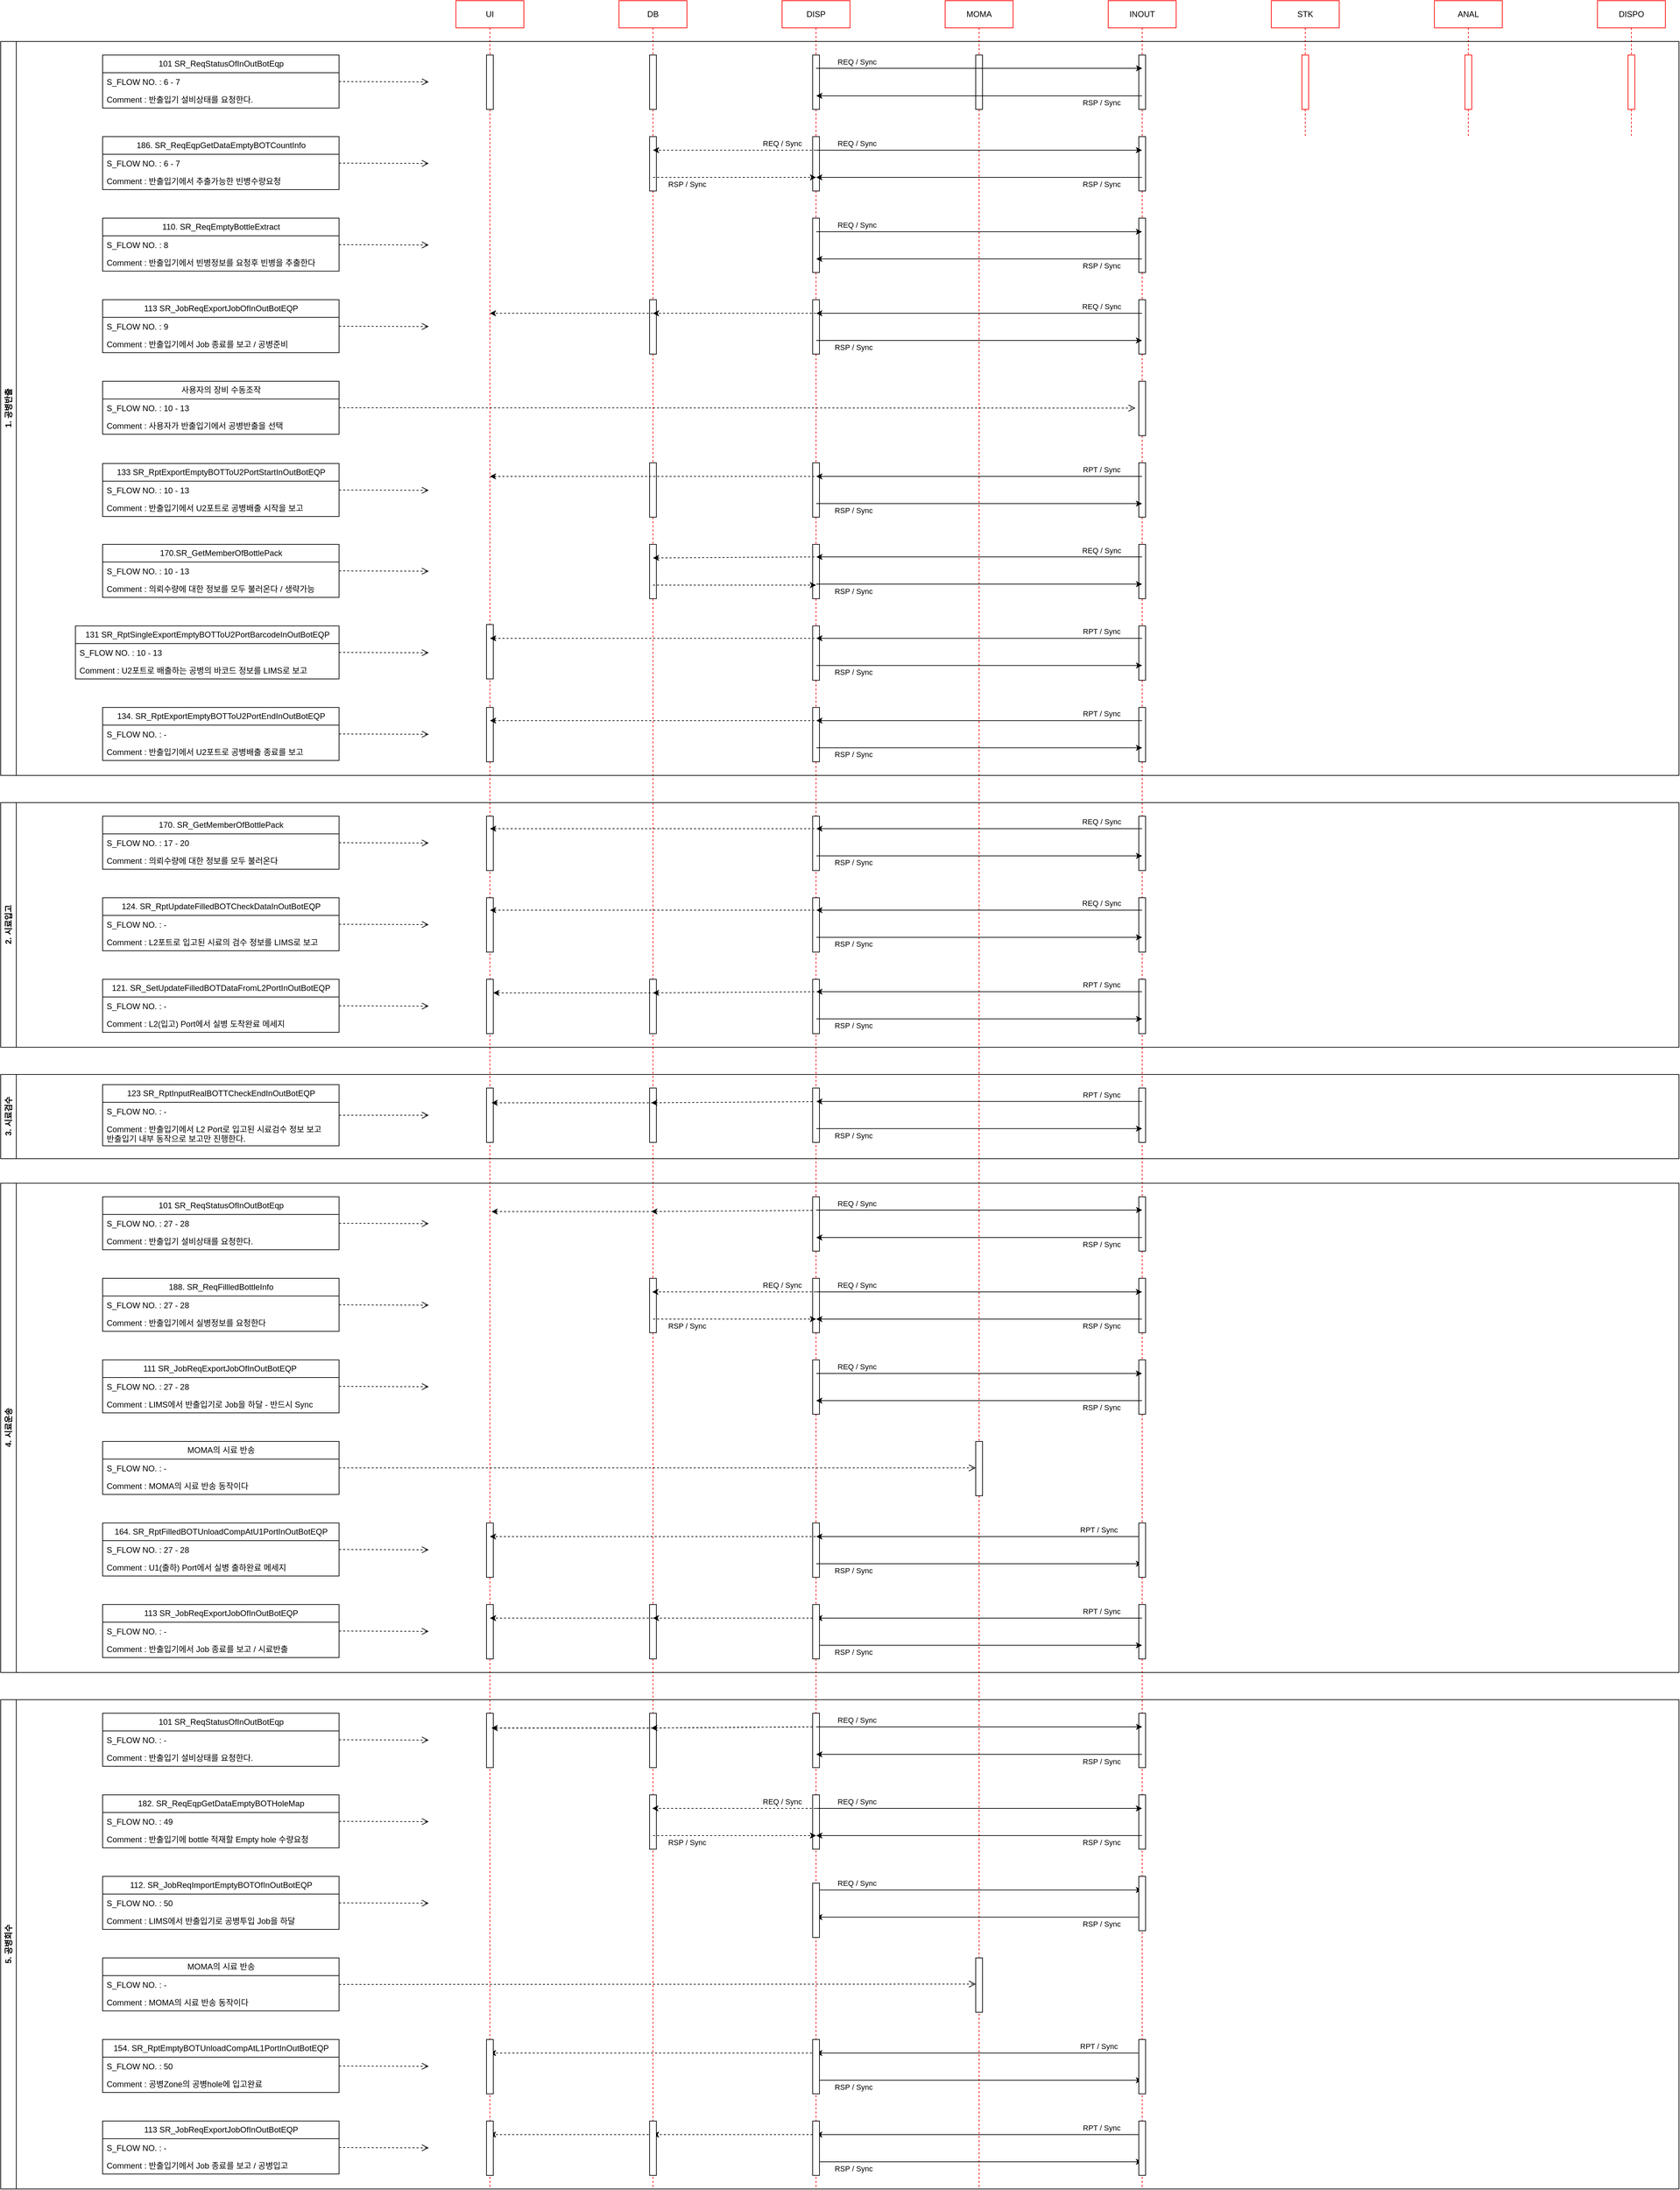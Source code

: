 <mxfile version="24.2.5" type="device">
  <diagram name="Page-1" id="2YBvvXClWsGukQMizWep">
    <mxGraphModel dx="3240" dy="1473" grid="1" gridSize="10" guides="1" tooltips="1" connect="1" arrows="1" fold="1" page="1" pageScale="1" pageWidth="850" pageHeight="1100" math="0" shadow="0">
      <root>
        <mxCell id="0" />
        <mxCell id="1" parent="0" />
        <mxCell id="aM9ryv3xv72pqoxQDRHE-5" value="DISP" style="shape=umlLifeline;perimeter=lifelinePerimeter;whiteSpace=wrap;html=1;container=0;dropTarget=0;collapsible=0;recursiveResize=0;outlineConnect=0;portConstraint=eastwest;newEdgeStyle={&quot;edgeStyle&quot;:&quot;elbowEdgeStyle&quot;,&quot;elbow&quot;:&quot;vertical&quot;,&quot;curved&quot;:0,&quot;rounded&quot;:0};strokeColor=#FF0000;" parent="1" vertex="1">
          <mxGeometry x="480" y="40" width="100" height="3220" as="geometry" />
        </mxCell>
        <mxCell id="aM9ryv3xv72pqoxQDRHE-6" value="" style="html=1;points=[];perimeter=orthogonalPerimeter;outlineConnect=0;targetShapes=umlLifeline;portConstraint=eastwest;newEdgeStyle={&quot;edgeStyle&quot;:&quot;elbowEdgeStyle&quot;,&quot;elbow&quot;:&quot;vertical&quot;,&quot;curved&quot;:0,&quot;rounded&quot;:0};" parent="aM9ryv3xv72pqoxQDRHE-5" vertex="1">
          <mxGeometry x="45" y="80" width="10" height="80" as="geometry" />
        </mxCell>
        <mxCell id="4uOTVYRNMx_pxBl42iO4-18" value="" style="html=1;points=[];perimeter=orthogonalPerimeter;outlineConnect=0;targetShapes=umlLifeline;portConstraint=eastwest;newEdgeStyle={&quot;edgeStyle&quot;:&quot;elbowEdgeStyle&quot;,&quot;elbow&quot;:&quot;vertical&quot;,&quot;curved&quot;:0,&quot;rounded&quot;:0};" parent="aM9ryv3xv72pqoxQDRHE-5" vertex="1">
          <mxGeometry x="45" y="320" width="10" height="80" as="geometry" />
        </mxCell>
        <mxCell id="4uOTVYRNMx_pxBl42iO4-26" value="" style="html=1;points=[];perimeter=orthogonalPerimeter;outlineConnect=0;targetShapes=umlLifeline;portConstraint=eastwest;newEdgeStyle={&quot;edgeStyle&quot;:&quot;elbowEdgeStyle&quot;,&quot;elbow&quot;:&quot;vertical&quot;,&quot;curved&quot;:0,&quot;rounded&quot;:0};" parent="aM9ryv3xv72pqoxQDRHE-5" vertex="1">
          <mxGeometry x="45" y="440" width="10" height="80" as="geometry" />
        </mxCell>
        <mxCell id="4uOTVYRNMx_pxBl42iO4-84" value="" style="html=1;points=[];perimeter=orthogonalPerimeter;outlineConnect=0;targetShapes=umlLifeline;portConstraint=eastwest;newEdgeStyle={&quot;edgeStyle&quot;:&quot;elbowEdgeStyle&quot;,&quot;elbow&quot;:&quot;vertical&quot;,&quot;curved&quot;:0,&quot;rounded&quot;:0};" parent="aM9ryv3xv72pqoxQDRHE-5" vertex="1">
          <mxGeometry x="45" y="800" width="10" height="80" as="geometry" />
        </mxCell>
        <mxCell id="4uOTVYRNMx_pxBl42iO4-103" value="" style="html=1;points=[];perimeter=orthogonalPerimeter;outlineConnect=0;targetShapes=umlLifeline;portConstraint=eastwest;newEdgeStyle={&quot;edgeStyle&quot;:&quot;elbowEdgeStyle&quot;,&quot;elbow&quot;:&quot;vertical&quot;,&quot;curved&quot;:0,&quot;rounded&quot;:0};" parent="aM9ryv3xv72pqoxQDRHE-5" vertex="1">
          <mxGeometry x="45" y="920" width="10" height="80" as="geometry" />
        </mxCell>
        <mxCell id="4uOTVYRNMx_pxBl42iO4-115" value="" style="html=1;points=[];perimeter=orthogonalPerimeter;outlineConnect=0;targetShapes=umlLifeline;portConstraint=eastwest;newEdgeStyle={&quot;edgeStyle&quot;:&quot;elbowEdgeStyle&quot;,&quot;elbow&quot;:&quot;vertical&quot;,&quot;curved&quot;:0,&quot;rounded&quot;:0};" parent="aM9ryv3xv72pqoxQDRHE-5" vertex="1">
          <mxGeometry x="45" y="1040" width="10" height="80" as="geometry" />
        </mxCell>
        <mxCell id="4uOTVYRNMx_pxBl42iO4-148" value="" style="html=1;points=[];perimeter=orthogonalPerimeter;outlineConnect=0;targetShapes=umlLifeline;portConstraint=eastwest;newEdgeStyle={&quot;edgeStyle&quot;:&quot;elbowEdgeStyle&quot;,&quot;elbow&quot;:&quot;vertical&quot;,&quot;curved&quot;:0,&quot;rounded&quot;:0};" parent="aM9ryv3xv72pqoxQDRHE-5" vertex="1">
          <mxGeometry x="45" y="1200" width="10" height="80" as="geometry" />
        </mxCell>
        <mxCell id="4uOTVYRNMx_pxBl42iO4-150" value="" style="html=1;points=[];perimeter=orthogonalPerimeter;outlineConnect=0;targetShapes=umlLifeline;portConstraint=eastwest;newEdgeStyle={&quot;edgeStyle&quot;:&quot;elbowEdgeStyle&quot;,&quot;elbow&quot;:&quot;vertical&quot;,&quot;curved&quot;:0,&quot;rounded&quot;:0};" parent="aM9ryv3xv72pqoxQDRHE-5" vertex="1">
          <mxGeometry x="45" y="1320" width="10" height="80" as="geometry" />
        </mxCell>
        <mxCell id="4uOTVYRNMx_pxBl42iO4-151" value="" style="html=1;points=[];perimeter=orthogonalPerimeter;outlineConnect=0;targetShapes=umlLifeline;portConstraint=eastwest;newEdgeStyle={&quot;edgeStyle&quot;:&quot;elbowEdgeStyle&quot;,&quot;elbow&quot;:&quot;vertical&quot;,&quot;curved&quot;:0,&quot;rounded&quot;:0};" parent="aM9ryv3xv72pqoxQDRHE-5" vertex="1">
          <mxGeometry x="45" y="1440" width="10" height="80" as="geometry" />
        </mxCell>
        <mxCell id="4uOTVYRNMx_pxBl42iO4-247" value="" style="html=1;points=[];perimeter=orthogonalPerimeter;outlineConnect=0;targetShapes=umlLifeline;portConstraint=eastwest;newEdgeStyle={&quot;edgeStyle&quot;:&quot;elbowEdgeStyle&quot;,&quot;elbow&quot;:&quot;vertical&quot;,&quot;curved&quot;:0,&quot;rounded&quot;:0};" parent="aM9ryv3xv72pqoxQDRHE-5" vertex="1">
          <mxGeometry x="45" y="1760" width="10" height="80" as="geometry" />
        </mxCell>
        <mxCell id="4uOTVYRNMx_pxBl42iO4-248" value="" style="html=1;points=[];perimeter=orthogonalPerimeter;outlineConnect=0;targetShapes=umlLifeline;portConstraint=eastwest;newEdgeStyle={&quot;edgeStyle&quot;:&quot;elbowEdgeStyle&quot;,&quot;elbow&quot;:&quot;vertical&quot;,&quot;curved&quot;:0,&quot;rounded&quot;:0};" parent="aM9ryv3xv72pqoxQDRHE-5" vertex="1">
          <mxGeometry x="45" y="1880" width="10" height="80" as="geometry" />
        </mxCell>
        <mxCell id="4uOTVYRNMx_pxBl42iO4-250" value="" style="html=1;points=[];perimeter=orthogonalPerimeter;outlineConnect=0;targetShapes=umlLifeline;portConstraint=eastwest;newEdgeStyle={&quot;edgeStyle&quot;:&quot;elbowEdgeStyle&quot;,&quot;elbow&quot;:&quot;vertical&quot;,&quot;curved&quot;:0,&quot;rounded&quot;:0};" parent="aM9ryv3xv72pqoxQDRHE-5" vertex="1">
          <mxGeometry x="45" y="2000" width="10" height="80" as="geometry" />
        </mxCell>
        <mxCell id="4uOTVYRNMx_pxBl42iO4-251" value="" style="html=1;points=[];perimeter=orthogonalPerimeter;outlineConnect=0;targetShapes=umlLifeline;portConstraint=eastwest;newEdgeStyle={&quot;edgeStyle&quot;:&quot;elbowEdgeStyle&quot;,&quot;elbow&quot;:&quot;vertical&quot;,&quot;curved&quot;:0,&quot;rounded&quot;:0};" parent="aM9ryv3xv72pqoxQDRHE-5" vertex="1">
          <mxGeometry x="45" y="2240" width="10" height="80" as="geometry" />
        </mxCell>
        <mxCell id="4uOTVYRNMx_pxBl42iO4-318" value="" style="html=1;points=[];perimeter=orthogonalPerimeter;outlineConnect=0;targetShapes=umlLifeline;portConstraint=eastwest;newEdgeStyle={&quot;edgeStyle&quot;:&quot;elbowEdgeStyle&quot;,&quot;elbow&quot;:&quot;vertical&quot;,&quot;curved&quot;:0,&quot;rounded&quot;:0};" parent="aM9ryv3xv72pqoxQDRHE-5" vertex="1">
          <mxGeometry x="45" y="2520" width="10" height="80" as="geometry" />
        </mxCell>
        <mxCell id="4uOTVYRNMx_pxBl42iO4-320" value="" style="html=1;points=[];perimeter=orthogonalPerimeter;outlineConnect=0;targetShapes=umlLifeline;portConstraint=eastwest;newEdgeStyle={&quot;edgeStyle&quot;:&quot;elbowEdgeStyle&quot;,&quot;elbow&quot;:&quot;vertical&quot;,&quot;curved&quot;:0,&quot;rounded&quot;:0};" parent="aM9ryv3xv72pqoxQDRHE-5" vertex="1">
          <mxGeometry x="45" y="2640" width="10" height="80" as="geometry" />
        </mxCell>
        <mxCell id="waDdo1ReHaSD5onR8WHH-11" value="DB" style="shape=umlLifeline;perimeter=lifelinePerimeter;whiteSpace=wrap;html=1;container=0;dropTarget=0;collapsible=0;recursiveResize=0;outlineConnect=0;portConstraint=eastwest;newEdgeStyle={&quot;edgeStyle&quot;:&quot;elbowEdgeStyle&quot;,&quot;elbow&quot;:&quot;vertical&quot;,&quot;curved&quot;:0,&quot;rounded&quot;:0};strokeColor=#FF0000;" parent="1" vertex="1">
          <mxGeometry x="240" y="40" width="100" height="3220" as="geometry" />
        </mxCell>
        <mxCell id="waDdo1ReHaSD5onR8WHH-12" value="" style="html=1;points=[];perimeter=orthogonalPerimeter;outlineConnect=0;targetShapes=umlLifeline;portConstraint=eastwest;newEdgeStyle={&quot;edgeStyle&quot;:&quot;elbowEdgeStyle&quot;,&quot;elbow&quot;:&quot;vertical&quot;,&quot;curved&quot;:0,&quot;rounded&quot;:0};" parent="waDdo1ReHaSD5onR8WHH-11" vertex="1">
          <mxGeometry x="45" y="80" width="10" height="80" as="geometry" />
        </mxCell>
        <mxCell id="4uOTVYRNMx_pxBl42iO4-90" value="" style="html=1;points=[];perimeter=orthogonalPerimeter;outlineConnect=0;targetShapes=umlLifeline;portConstraint=eastwest;newEdgeStyle={&quot;edgeStyle&quot;:&quot;elbowEdgeStyle&quot;,&quot;elbow&quot;:&quot;vertical&quot;,&quot;curved&quot;:0,&quot;rounded&quot;:0};" parent="waDdo1ReHaSD5onR8WHH-11" vertex="1">
          <mxGeometry x="45" y="200" width="10" height="80" as="geometry" />
        </mxCell>
        <mxCell id="4uOTVYRNMx_pxBl42iO4-91" value="" style="html=1;points=[];perimeter=orthogonalPerimeter;outlineConnect=0;targetShapes=umlLifeline;portConstraint=eastwest;newEdgeStyle={&quot;edgeStyle&quot;:&quot;elbowEdgeStyle&quot;,&quot;elbow&quot;:&quot;vertical&quot;,&quot;curved&quot;:0,&quot;rounded&quot;:0};" parent="waDdo1ReHaSD5onR8WHH-11" vertex="1">
          <mxGeometry x="45" y="440" width="10" height="80" as="geometry" />
        </mxCell>
        <mxCell id="4uOTVYRNMx_pxBl42iO4-92" value="" style="html=1;points=[];perimeter=orthogonalPerimeter;outlineConnect=0;targetShapes=umlLifeline;portConstraint=eastwest;newEdgeStyle={&quot;edgeStyle&quot;:&quot;elbowEdgeStyle&quot;,&quot;elbow&quot;:&quot;vertical&quot;,&quot;curved&quot;:0,&quot;rounded&quot;:0};" parent="waDdo1ReHaSD5onR8WHH-11" vertex="1">
          <mxGeometry x="45" y="680" width="10" height="80" as="geometry" />
        </mxCell>
        <mxCell id="4uOTVYRNMx_pxBl42iO4-93" value="" style="html=1;points=[];perimeter=orthogonalPerimeter;outlineConnect=0;targetShapes=umlLifeline;portConstraint=eastwest;newEdgeStyle={&quot;edgeStyle&quot;:&quot;elbowEdgeStyle&quot;,&quot;elbow&quot;:&quot;vertical&quot;,&quot;curved&quot;:0,&quot;rounded&quot;:0};" parent="waDdo1ReHaSD5onR8WHH-11" vertex="1">
          <mxGeometry x="45" y="800" width="10" height="80" as="geometry" />
        </mxCell>
        <mxCell id="4uOTVYRNMx_pxBl42iO4-149" value="" style="html=1;points=[];perimeter=orthogonalPerimeter;outlineConnect=0;targetShapes=umlLifeline;portConstraint=eastwest;newEdgeStyle={&quot;edgeStyle&quot;:&quot;elbowEdgeStyle&quot;,&quot;elbow&quot;:&quot;vertical&quot;,&quot;curved&quot;:0,&quot;rounded&quot;:0};" parent="waDdo1ReHaSD5onR8WHH-11" vertex="1">
          <mxGeometry x="45" y="1440" width="10" height="80" as="geometry" />
        </mxCell>
        <mxCell id="4uOTVYRNMx_pxBl42iO4-200" value="" style="html=1;points=[];perimeter=orthogonalPerimeter;outlineConnect=0;targetShapes=umlLifeline;portConstraint=eastwest;newEdgeStyle={&quot;edgeStyle&quot;:&quot;elbowEdgeStyle&quot;,&quot;elbow&quot;:&quot;vertical&quot;,&quot;curved&quot;:0,&quot;rounded&quot;:0};" parent="waDdo1ReHaSD5onR8WHH-11" vertex="1">
          <mxGeometry x="45" y="1600" width="10" height="80" as="geometry" />
        </mxCell>
        <mxCell id="4uOTVYRNMx_pxBl42iO4-249" value="" style="html=1;points=[];perimeter=orthogonalPerimeter;outlineConnect=0;targetShapes=umlLifeline;portConstraint=eastwest;newEdgeStyle={&quot;edgeStyle&quot;:&quot;elbowEdgeStyle&quot;,&quot;elbow&quot;:&quot;vertical&quot;,&quot;curved&quot;:0,&quot;rounded&quot;:0};" parent="waDdo1ReHaSD5onR8WHH-11" vertex="1">
          <mxGeometry x="45" y="1880" width="10" height="80" as="geometry" />
        </mxCell>
        <mxCell id="4uOTVYRNMx_pxBl42iO4-254" value="" style="html=1;points=[];perimeter=orthogonalPerimeter;outlineConnect=0;targetShapes=umlLifeline;portConstraint=eastwest;newEdgeStyle={&quot;edgeStyle&quot;:&quot;elbowEdgeStyle&quot;,&quot;elbow&quot;:&quot;vertical&quot;,&quot;curved&quot;:0,&quot;rounded&quot;:0};" parent="waDdo1ReHaSD5onR8WHH-11" vertex="1">
          <mxGeometry x="45" y="2360" width="10" height="80" as="geometry" />
        </mxCell>
        <mxCell id="4uOTVYRNMx_pxBl42iO4-317" value="" style="html=1;points=[];perimeter=orthogonalPerimeter;outlineConnect=0;targetShapes=umlLifeline;portConstraint=eastwest;newEdgeStyle={&quot;edgeStyle&quot;:&quot;elbowEdgeStyle&quot;,&quot;elbow&quot;:&quot;vertical&quot;,&quot;curved&quot;:0,&quot;rounded&quot;:0};" parent="waDdo1ReHaSD5onR8WHH-11" vertex="1">
          <mxGeometry x="45" y="2520" width="10" height="80" as="geometry" />
        </mxCell>
        <mxCell id="4uOTVYRNMx_pxBl42iO4-321" value="" style="html=1;points=[];perimeter=orthogonalPerimeter;outlineConnect=0;targetShapes=umlLifeline;portConstraint=eastwest;newEdgeStyle={&quot;edgeStyle&quot;:&quot;elbowEdgeStyle&quot;,&quot;elbow&quot;:&quot;vertical&quot;,&quot;curved&quot;:0,&quot;rounded&quot;:0};" parent="waDdo1ReHaSD5onR8WHH-11" vertex="1">
          <mxGeometry x="45" y="2640" width="10" height="80" as="geometry" />
        </mxCell>
        <mxCell id="waDdo1ReHaSD5onR8WHH-13" value="UI" style="shape=umlLifeline;perimeter=lifelinePerimeter;whiteSpace=wrap;html=1;container=0;dropTarget=0;collapsible=0;recursiveResize=0;outlineConnect=0;portConstraint=eastwest;newEdgeStyle={&quot;edgeStyle&quot;:&quot;elbowEdgeStyle&quot;,&quot;elbow&quot;:&quot;vertical&quot;,&quot;curved&quot;:0,&quot;rounded&quot;:0};strokeColor=#FF0000;" parent="1" vertex="1">
          <mxGeometry y="40" width="100" height="3220" as="geometry" />
        </mxCell>
        <mxCell id="waDdo1ReHaSD5onR8WHH-14" value="" style="html=1;points=[];perimeter=orthogonalPerimeter;outlineConnect=0;targetShapes=umlLifeline;portConstraint=eastwest;newEdgeStyle={&quot;edgeStyle&quot;:&quot;elbowEdgeStyle&quot;,&quot;elbow&quot;:&quot;vertical&quot;,&quot;curved&quot;:0,&quot;rounded&quot;:0};" parent="waDdo1ReHaSD5onR8WHH-13" vertex="1">
          <mxGeometry x="45" y="80" width="10" height="80" as="geometry" />
        </mxCell>
        <mxCell id="4uOTVYRNMx_pxBl42iO4-104" value="" style="html=1;points=[];perimeter=orthogonalPerimeter;outlineConnect=0;targetShapes=umlLifeline;portConstraint=eastwest;newEdgeStyle={&quot;edgeStyle&quot;:&quot;elbowEdgeStyle&quot;,&quot;elbow&quot;:&quot;vertical&quot;,&quot;curved&quot;:0,&quot;rounded&quot;:0};" parent="waDdo1ReHaSD5onR8WHH-13" vertex="1">
          <mxGeometry x="45" y="918" width="10" height="80" as="geometry" />
        </mxCell>
        <mxCell id="4uOTVYRNMx_pxBl42iO4-114" value="" style="html=1;points=[];perimeter=orthogonalPerimeter;outlineConnect=0;targetShapes=umlLifeline;portConstraint=eastwest;newEdgeStyle={&quot;edgeStyle&quot;:&quot;elbowEdgeStyle&quot;,&quot;elbow&quot;:&quot;vertical&quot;,&quot;curved&quot;:0,&quot;rounded&quot;:0};" parent="waDdo1ReHaSD5onR8WHH-13" vertex="1">
          <mxGeometry x="45" y="1040" width="10" height="80" as="geometry" />
        </mxCell>
        <mxCell id="4uOTVYRNMx_pxBl42iO4-144" value="" style="html=1;points=[];perimeter=orthogonalPerimeter;outlineConnect=0;targetShapes=umlLifeline;portConstraint=eastwest;newEdgeStyle={&quot;edgeStyle&quot;:&quot;elbowEdgeStyle&quot;,&quot;elbow&quot;:&quot;vertical&quot;,&quot;curved&quot;:0,&quot;rounded&quot;:0};" parent="waDdo1ReHaSD5onR8WHH-13" vertex="1">
          <mxGeometry x="45" y="1200" width="10" height="80" as="geometry" />
        </mxCell>
        <mxCell id="4uOTVYRNMx_pxBl42iO4-145" value="" style="html=1;points=[];perimeter=orthogonalPerimeter;outlineConnect=0;targetShapes=umlLifeline;portConstraint=eastwest;newEdgeStyle={&quot;edgeStyle&quot;:&quot;elbowEdgeStyle&quot;,&quot;elbow&quot;:&quot;vertical&quot;,&quot;curved&quot;:0,&quot;rounded&quot;:0};" parent="waDdo1ReHaSD5onR8WHH-13" vertex="1">
          <mxGeometry x="45" y="1320" width="10" height="80" as="geometry" />
        </mxCell>
        <mxCell id="4uOTVYRNMx_pxBl42iO4-252" value="" style="html=1;points=[];perimeter=orthogonalPerimeter;outlineConnect=0;targetShapes=umlLifeline;portConstraint=eastwest;newEdgeStyle={&quot;edgeStyle&quot;:&quot;elbowEdgeStyle&quot;,&quot;elbow&quot;:&quot;vertical&quot;,&quot;curved&quot;:0,&quot;rounded&quot;:0};" parent="waDdo1ReHaSD5onR8WHH-13" vertex="1">
          <mxGeometry x="45" y="2240" width="10" height="80" as="geometry" />
        </mxCell>
        <mxCell id="4uOTVYRNMx_pxBl42iO4-253" value="" style="html=1;points=[];perimeter=orthogonalPerimeter;outlineConnect=0;targetShapes=umlLifeline;portConstraint=eastwest;newEdgeStyle={&quot;edgeStyle&quot;:&quot;elbowEdgeStyle&quot;,&quot;elbow&quot;:&quot;vertical&quot;,&quot;curved&quot;:0,&quot;rounded&quot;:0};" parent="waDdo1ReHaSD5onR8WHH-13" vertex="1">
          <mxGeometry x="45" y="2360" width="10" height="80" as="geometry" />
        </mxCell>
        <mxCell id="4uOTVYRNMx_pxBl42iO4-316" value="" style="html=1;points=[];perimeter=orthogonalPerimeter;outlineConnect=0;targetShapes=umlLifeline;portConstraint=eastwest;newEdgeStyle={&quot;edgeStyle&quot;:&quot;elbowEdgeStyle&quot;,&quot;elbow&quot;:&quot;vertical&quot;,&quot;curved&quot;:0,&quot;rounded&quot;:0};" parent="waDdo1ReHaSD5onR8WHH-13" vertex="1">
          <mxGeometry x="45" y="2520" width="10" height="80" as="geometry" />
        </mxCell>
        <mxCell id="waDdo1ReHaSD5onR8WHH-15" value="MOMA" style="shape=umlLifeline;perimeter=lifelinePerimeter;whiteSpace=wrap;html=1;container=0;dropTarget=0;collapsible=0;recursiveResize=0;outlineConnect=0;portConstraint=eastwest;newEdgeStyle={&quot;edgeStyle&quot;:&quot;elbowEdgeStyle&quot;,&quot;elbow&quot;:&quot;vertical&quot;,&quot;curved&quot;:0,&quot;rounded&quot;:0};strokeColor=#FF0000;" parent="1" vertex="1">
          <mxGeometry x="720" y="40" width="100" height="3220" as="geometry" />
        </mxCell>
        <mxCell id="waDdo1ReHaSD5onR8WHH-16" value="" style="html=1;points=[];perimeter=orthogonalPerimeter;outlineConnect=0;targetShapes=umlLifeline;portConstraint=eastwest;newEdgeStyle={&quot;edgeStyle&quot;:&quot;elbowEdgeStyle&quot;,&quot;elbow&quot;:&quot;vertical&quot;,&quot;curved&quot;:0,&quot;rounded&quot;:0};" parent="waDdo1ReHaSD5onR8WHH-15" vertex="1">
          <mxGeometry x="45" y="80" width="10" height="80" as="geometry" />
        </mxCell>
        <mxCell id="4uOTVYRNMx_pxBl42iO4-338" value="" style="html=1;points=[];perimeter=orthogonalPerimeter;outlineConnect=0;targetShapes=umlLifeline;portConstraint=eastwest;newEdgeStyle={&quot;edgeStyle&quot;:&quot;elbowEdgeStyle&quot;,&quot;elbow&quot;:&quot;vertical&quot;,&quot;curved&quot;:0,&quot;rounded&quot;:0};" parent="waDdo1ReHaSD5onR8WHH-15" vertex="1">
          <mxGeometry x="45" y="2880" width="10" height="80" as="geometry" />
        </mxCell>
        <mxCell id="waDdo1ReHaSD5onR8WHH-17" value="ANAL" style="shape=umlLifeline;perimeter=lifelinePerimeter;whiteSpace=wrap;html=1;container=0;dropTarget=0;collapsible=0;recursiveResize=0;outlineConnect=0;portConstraint=eastwest;newEdgeStyle={&quot;edgeStyle&quot;:&quot;elbowEdgeStyle&quot;,&quot;elbow&quot;:&quot;vertical&quot;,&quot;curved&quot;:0,&quot;rounded&quot;:0};strokeColor=#FF0000;" parent="1" vertex="1">
          <mxGeometry x="1440" y="40" width="100" height="200" as="geometry" />
        </mxCell>
        <mxCell id="waDdo1ReHaSD5onR8WHH-18" value="" style="html=1;points=[];perimeter=orthogonalPerimeter;outlineConnect=0;targetShapes=umlLifeline;portConstraint=eastwest;newEdgeStyle={&quot;edgeStyle&quot;:&quot;elbowEdgeStyle&quot;,&quot;elbow&quot;:&quot;vertical&quot;,&quot;curved&quot;:0,&quot;rounded&quot;:0};strokeColor=#FF0000;" parent="waDdo1ReHaSD5onR8WHH-17" vertex="1">
          <mxGeometry x="45" y="80" width="10" height="80" as="geometry" />
        </mxCell>
        <mxCell id="waDdo1ReHaSD5onR8WHH-19" value="STK" style="shape=umlLifeline;perimeter=lifelinePerimeter;whiteSpace=wrap;html=1;container=0;dropTarget=0;collapsible=0;recursiveResize=0;outlineConnect=0;portConstraint=eastwest;newEdgeStyle={&quot;edgeStyle&quot;:&quot;elbowEdgeStyle&quot;,&quot;elbow&quot;:&quot;vertical&quot;,&quot;curved&quot;:0,&quot;rounded&quot;:0};strokeColor=#FF0000;" parent="1" vertex="1">
          <mxGeometry x="1200" y="40" width="100" height="200" as="geometry" />
        </mxCell>
        <mxCell id="waDdo1ReHaSD5onR8WHH-20" value="" style="html=1;points=[];perimeter=orthogonalPerimeter;outlineConnect=0;targetShapes=umlLifeline;portConstraint=eastwest;newEdgeStyle={&quot;edgeStyle&quot;:&quot;elbowEdgeStyle&quot;,&quot;elbow&quot;:&quot;vertical&quot;,&quot;curved&quot;:0,&quot;rounded&quot;:0};strokeColor=#FF0000;" parent="waDdo1ReHaSD5onR8WHH-19" vertex="1">
          <mxGeometry x="45" y="80" width="10" height="80" as="geometry" />
        </mxCell>
        <mxCell id="waDdo1ReHaSD5onR8WHH-21" value="INOUT" style="shape=umlLifeline;perimeter=lifelinePerimeter;whiteSpace=wrap;html=1;container=0;dropTarget=0;collapsible=0;recursiveResize=0;outlineConnect=0;portConstraint=eastwest;newEdgeStyle={&quot;edgeStyle&quot;:&quot;elbowEdgeStyle&quot;,&quot;elbow&quot;:&quot;vertical&quot;,&quot;curved&quot;:0,&quot;rounded&quot;:0};strokeColor=#FF0000;" parent="1" vertex="1">
          <mxGeometry x="960" y="40" width="100" height="3220" as="geometry" />
        </mxCell>
        <mxCell id="waDdo1ReHaSD5onR8WHH-22" value="" style="html=1;points=[];perimeter=orthogonalPerimeter;outlineConnect=0;targetShapes=umlLifeline;portConstraint=eastwest;newEdgeStyle={&quot;edgeStyle&quot;:&quot;elbowEdgeStyle&quot;,&quot;elbow&quot;:&quot;vertical&quot;,&quot;curved&quot;:0,&quot;rounded&quot;:0};" parent="waDdo1ReHaSD5onR8WHH-21" vertex="1">
          <mxGeometry x="45" y="80" width="10" height="80" as="geometry" />
        </mxCell>
        <mxCell id="4uOTVYRNMx_pxBl42iO4-10" value="" style="html=1;points=[];perimeter=orthogonalPerimeter;outlineConnect=0;targetShapes=umlLifeline;portConstraint=eastwest;newEdgeStyle={&quot;edgeStyle&quot;:&quot;elbowEdgeStyle&quot;,&quot;elbow&quot;:&quot;vertical&quot;,&quot;curved&quot;:0,&quot;rounded&quot;:0};" parent="waDdo1ReHaSD5onR8WHH-21" vertex="1">
          <mxGeometry x="45" y="200" width="10" height="80" as="geometry" />
        </mxCell>
        <mxCell id="4uOTVYRNMx_pxBl42iO4-36" value="" style="html=1;points=[];perimeter=orthogonalPerimeter;outlineConnect=0;targetShapes=umlLifeline;portConstraint=eastwest;newEdgeStyle={&quot;edgeStyle&quot;:&quot;elbowEdgeStyle&quot;,&quot;elbow&quot;:&quot;vertical&quot;,&quot;curved&quot;:0,&quot;rounded&quot;:0};" parent="waDdo1ReHaSD5onR8WHH-21" vertex="1">
          <mxGeometry x="45" y="440" width="10" height="80" as="geometry" />
        </mxCell>
        <mxCell id="4uOTVYRNMx_pxBl42iO4-35" value="" style="html=1;points=[];perimeter=orthogonalPerimeter;outlineConnect=0;targetShapes=umlLifeline;portConstraint=eastwest;newEdgeStyle={&quot;edgeStyle&quot;:&quot;elbowEdgeStyle&quot;,&quot;elbow&quot;:&quot;vertical&quot;,&quot;curved&quot;:0,&quot;rounded&quot;:0};" parent="waDdo1ReHaSD5onR8WHH-21" vertex="1">
          <mxGeometry x="45" y="320" width="10" height="80" as="geometry" />
        </mxCell>
        <mxCell id="4uOTVYRNMx_pxBl42iO4-34" value="" style="html=1;points=[];perimeter=orthogonalPerimeter;outlineConnect=0;targetShapes=umlLifeline;portConstraint=eastwest;newEdgeStyle={&quot;edgeStyle&quot;:&quot;elbowEdgeStyle&quot;,&quot;elbow&quot;:&quot;vertical&quot;,&quot;curved&quot;:0,&quot;rounded&quot;:0};" parent="waDdo1ReHaSD5onR8WHH-21" vertex="1">
          <mxGeometry x="45" y="560" width="10" height="80" as="geometry" />
        </mxCell>
        <mxCell id="4uOTVYRNMx_pxBl42iO4-85" value="" style="html=1;points=[];perimeter=orthogonalPerimeter;outlineConnect=0;targetShapes=umlLifeline;portConstraint=eastwest;newEdgeStyle={&quot;edgeStyle&quot;:&quot;elbowEdgeStyle&quot;,&quot;elbow&quot;:&quot;vertical&quot;,&quot;curved&quot;:0,&quot;rounded&quot;:0};" parent="waDdo1ReHaSD5onR8WHH-21" vertex="1">
          <mxGeometry x="45" y="800" width="10" height="80" as="geometry" />
        </mxCell>
        <mxCell id="4uOTVYRNMx_pxBl42iO4-105" value="" style="html=1;points=[];perimeter=orthogonalPerimeter;outlineConnect=0;targetShapes=umlLifeline;portConstraint=eastwest;newEdgeStyle={&quot;edgeStyle&quot;:&quot;elbowEdgeStyle&quot;,&quot;elbow&quot;:&quot;vertical&quot;,&quot;curved&quot;:0,&quot;rounded&quot;:0};" parent="waDdo1ReHaSD5onR8WHH-21" vertex="1">
          <mxGeometry x="45" y="920" width="10" height="80" as="geometry" />
        </mxCell>
        <mxCell id="4uOTVYRNMx_pxBl42iO4-116" value="" style="html=1;points=[];perimeter=orthogonalPerimeter;outlineConnect=0;targetShapes=umlLifeline;portConstraint=eastwest;newEdgeStyle={&quot;edgeStyle&quot;:&quot;elbowEdgeStyle&quot;,&quot;elbow&quot;:&quot;vertical&quot;,&quot;curved&quot;:0,&quot;rounded&quot;:0};" parent="waDdo1ReHaSD5onR8WHH-21" vertex="1">
          <mxGeometry x="45" y="1040" width="10" height="80" as="geometry" />
        </mxCell>
        <mxCell id="4uOTVYRNMx_pxBl42iO4-152" value="" style="html=1;points=[];perimeter=orthogonalPerimeter;outlineConnect=0;targetShapes=umlLifeline;portConstraint=eastwest;newEdgeStyle={&quot;edgeStyle&quot;:&quot;elbowEdgeStyle&quot;,&quot;elbow&quot;:&quot;vertical&quot;,&quot;curved&quot;:0,&quot;rounded&quot;:0};" parent="waDdo1ReHaSD5onR8WHH-21" vertex="1">
          <mxGeometry x="45" y="1440" width="10" height="80" as="geometry" />
        </mxCell>
        <mxCell id="4uOTVYRNMx_pxBl42iO4-153" value="" style="html=1;points=[];perimeter=orthogonalPerimeter;outlineConnect=0;targetShapes=umlLifeline;portConstraint=eastwest;newEdgeStyle={&quot;edgeStyle&quot;:&quot;elbowEdgeStyle&quot;,&quot;elbow&quot;:&quot;vertical&quot;,&quot;curved&quot;:0,&quot;rounded&quot;:0};" parent="waDdo1ReHaSD5onR8WHH-21" vertex="1">
          <mxGeometry x="45" y="1320" width="10" height="80" as="geometry" />
        </mxCell>
        <mxCell id="4uOTVYRNMx_pxBl42iO4-155" value="" style="html=1;points=[];perimeter=orthogonalPerimeter;outlineConnect=0;targetShapes=umlLifeline;portConstraint=eastwest;newEdgeStyle={&quot;edgeStyle&quot;:&quot;elbowEdgeStyle&quot;,&quot;elbow&quot;:&quot;vertical&quot;,&quot;curved&quot;:0,&quot;rounded&quot;:0};" parent="waDdo1ReHaSD5onR8WHH-21" vertex="1">
          <mxGeometry x="45" y="1200" width="10" height="80" as="geometry" />
        </mxCell>
        <mxCell id="4uOTVYRNMx_pxBl42iO4-257" value="" style="html=1;points=[];perimeter=orthogonalPerimeter;outlineConnect=0;targetShapes=umlLifeline;portConstraint=eastwest;newEdgeStyle={&quot;edgeStyle&quot;:&quot;elbowEdgeStyle&quot;,&quot;elbow&quot;:&quot;vertical&quot;,&quot;curved&quot;:0,&quot;rounded&quot;:0};" parent="waDdo1ReHaSD5onR8WHH-21" vertex="1">
          <mxGeometry x="45" y="2360" width="10" height="80" as="geometry" />
        </mxCell>
        <mxCell id="4uOTVYRNMx_pxBl42iO4-260" value="" style="html=1;points=[];perimeter=orthogonalPerimeter;outlineConnect=0;targetShapes=umlLifeline;portConstraint=eastwest;newEdgeStyle={&quot;edgeStyle&quot;:&quot;elbowEdgeStyle&quot;,&quot;elbow&quot;:&quot;vertical&quot;,&quot;curved&quot;:0,&quot;rounded&quot;:0};" parent="waDdo1ReHaSD5onR8WHH-21" vertex="1">
          <mxGeometry x="45" y="2000" width="10" height="80" as="geometry" />
        </mxCell>
        <mxCell id="4uOTVYRNMx_pxBl42iO4-261" value="" style="html=1;points=[];perimeter=orthogonalPerimeter;outlineConnect=0;targetShapes=umlLifeline;portConstraint=eastwest;newEdgeStyle={&quot;edgeStyle&quot;:&quot;elbowEdgeStyle&quot;,&quot;elbow&quot;:&quot;vertical&quot;,&quot;curved&quot;:0,&quot;rounded&quot;:0};" parent="waDdo1ReHaSD5onR8WHH-21" vertex="1">
          <mxGeometry x="45" y="1880" width="10" height="80" as="geometry" />
        </mxCell>
        <mxCell id="4uOTVYRNMx_pxBl42iO4-262" value="" style="html=1;points=[];perimeter=orthogonalPerimeter;outlineConnect=0;targetShapes=umlLifeline;portConstraint=eastwest;newEdgeStyle={&quot;edgeStyle&quot;:&quot;elbowEdgeStyle&quot;,&quot;elbow&quot;:&quot;vertical&quot;,&quot;curved&quot;:0,&quot;rounded&quot;:0};" parent="waDdo1ReHaSD5onR8WHH-21" vertex="1">
          <mxGeometry x="45" y="1760" width="10" height="80" as="geometry" />
        </mxCell>
        <mxCell id="4uOTVYRNMx_pxBl42iO4-319" value="" style="html=1;points=[];perimeter=orthogonalPerimeter;outlineConnect=0;targetShapes=umlLifeline;portConstraint=eastwest;newEdgeStyle={&quot;edgeStyle&quot;:&quot;elbowEdgeStyle&quot;,&quot;elbow&quot;:&quot;vertical&quot;,&quot;curved&quot;:0,&quot;rounded&quot;:0};" parent="waDdo1ReHaSD5onR8WHH-21" vertex="1">
          <mxGeometry x="45" y="2520" width="10" height="80" as="geometry" />
        </mxCell>
        <mxCell id="4uOTVYRNMx_pxBl42iO4-322" value="" style="html=1;points=[];perimeter=orthogonalPerimeter;outlineConnect=0;targetShapes=umlLifeline;portConstraint=eastwest;newEdgeStyle={&quot;edgeStyle&quot;:&quot;elbowEdgeStyle&quot;,&quot;elbow&quot;:&quot;vertical&quot;,&quot;curved&quot;:0,&quot;rounded&quot;:0};" parent="waDdo1ReHaSD5onR8WHH-21" vertex="1">
          <mxGeometry x="45" y="2640" width="10" height="80" as="geometry" />
        </mxCell>
        <mxCell id="waDdo1ReHaSD5onR8WHH-44" value="DISPO" style="shape=umlLifeline;perimeter=lifelinePerimeter;whiteSpace=wrap;html=1;container=0;dropTarget=0;collapsible=0;recursiveResize=0;outlineConnect=0;portConstraint=eastwest;newEdgeStyle={&quot;edgeStyle&quot;:&quot;elbowEdgeStyle&quot;,&quot;elbow&quot;:&quot;vertical&quot;,&quot;curved&quot;:0,&quot;rounded&quot;:0};strokeColor=#FF0000;" parent="1" vertex="1">
          <mxGeometry x="1680" y="40" width="100" height="200" as="geometry" />
        </mxCell>
        <mxCell id="waDdo1ReHaSD5onR8WHH-45" value="" style="html=1;points=[];perimeter=orthogonalPerimeter;outlineConnect=0;targetShapes=umlLifeline;portConstraint=eastwest;newEdgeStyle={&quot;edgeStyle&quot;:&quot;elbowEdgeStyle&quot;,&quot;elbow&quot;:&quot;vertical&quot;,&quot;curved&quot;:0,&quot;rounded&quot;:0};strokeColor=#FF0000;" parent="waDdo1ReHaSD5onR8WHH-44" vertex="1">
          <mxGeometry x="45" y="80" width="10" height="80" as="geometry" />
        </mxCell>
        <mxCell id="fj8HoaHejftVjv8t_AuB-1" value="REQ / Sync" style="endArrow=classic;html=1;rounded=0;" parent="1" edge="1">
          <mxGeometry x="-0.75" y="10" width="50" height="50" relative="1" as="geometry">
            <mxPoint x="530" y="139.5" as="sourcePoint" />
            <mxPoint x="1010" y="139.5" as="targetPoint" />
            <mxPoint as="offset" />
          </mxGeometry>
        </mxCell>
        <mxCell id="4uOTVYRNMx_pxBl42iO4-1" value="" style="group" parent="1" vertex="1" connectable="0">
          <mxGeometry x="-520" y="120" width="480" height="78" as="geometry" />
        </mxCell>
        <mxCell id="aM9ryv3xv72pqoxQDRHE-10" value="" style="html=1;verticalAlign=bottom;endArrow=open;dashed=1;endSize=8;edgeStyle=elbowEdgeStyle;elbow=vertical;curved=0;rounded=0;exitX=1;exitY=0.5;exitDx=0;exitDy=0;" parent="4uOTVYRNMx_pxBl42iO4-1" source="waDdo1ReHaSD5onR8WHH-40" edge="1">
          <mxGeometry relative="1" as="geometry">
            <mxPoint x="480" y="40" as="targetPoint" />
            <Array as="points" />
            <mxPoint x="360" y="53" as="sourcePoint" />
          </mxGeometry>
        </mxCell>
        <mxCell id="waDdo1ReHaSD5onR8WHH-40" value="101 SR_ReqStatusOfInOutBotEqp" style="swimlane;fontStyle=0;childLayout=stackLayout;horizontal=1;startSize=26;fillColor=none;horizontalStack=0;resizeParent=1;resizeParentMax=0;resizeLast=0;collapsible=1;marginBottom=0;html=1;" parent="4uOTVYRNMx_pxBl42iO4-1" vertex="1">
          <mxGeometry width="348" height="78" as="geometry">
            <mxRectangle x="-290" y="87" width="60" height="30" as="alternateBounds" />
          </mxGeometry>
        </mxCell>
        <mxCell id="waDdo1ReHaSD5onR8WHH-41" value="S_FLOW NO. : 6 - 7" style="text;strokeColor=none;fillColor=none;align=left;verticalAlign=top;spacingLeft=4;spacingRight=4;overflow=hidden;rotatable=0;points=[[0,0.5],[1,0.5]];portConstraint=eastwest;whiteSpace=wrap;html=1;" parent="waDdo1ReHaSD5onR8WHH-40" vertex="1">
          <mxGeometry y="26" width="348" height="26" as="geometry" />
        </mxCell>
        <mxCell id="waDdo1ReHaSD5onR8WHH-42" value="Comment :&amp;nbsp;&lt;span style=&quot;background-color: initial;&quot;&gt;반출입기 설비상태를 요청한다.&lt;/span&gt;" style="text;strokeColor=none;fillColor=none;align=left;verticalAlign=top;spacingLeft=4;spacingRight=4;overflow=hidden;rotatable=0;points=[[0,0.5],[1,0.5]];portConstraint=eastwest;whiteSpace=wrap;html=1;" parent="waDdo1ReHaSD5onR8WHH-40" vertex="1">
          <mxGeometry y="52" width="348" height="26" as="geometry" />
        </mxCell>
        <mxCell id="4uOTVYRNMx_pxBl42iO4-2" value="" style="html=1;points=[];perimeter=orthogonalPerimeter;outlineConnect=0;targetShapes=umlLifeline;portConstraint=eastwest;newEdgeStyle={&quot;edgeStyle&quot;:&quot;elbowEdgeStyle&quot;,&quot;elbow&quot;:&quot;vertical&quot;,&quot;curved&quot;:0,&quot;rounded&quot;:0};" parent="1" vertex="1">
          <mxGeometry x="525" y="240" width="10" height="80" as="geometry" />
        </mxCell>
        <mxCell id="4uOTVYRNMx_pxBl42iO4-3" value="RSP / Sync" style="endArrow=classic;html=1;rounded=0;" parent="1" edge="1">
          <mxGeometry x="-0.75" y="10" width="50" height="50" relative="1" as="geometry">
            <mxPoint x="1009.75" y="180" as="sourcePoint" />
            <mxPoint x="530.25" y="180" as="targetPoint" />
            <mxPoint as="offset" />
          </mxGeometry>
        </mxCell>
        <mxCell id="4uOTVYRNMx_pxBl42iO4-5" value="" style="group" parent="1" vertex="1" connectable="0">
          <mxGeometry x="-520" y="240" width="480" height="78" as="geometry" />
        </mxCell>
        <mxCell id="4uOTVYRNMx_pxBl42iO4-6" value="" style="html=1;verticalAlign=bottom;endArrow=open;dashed=1;endSize=8;edgeStyle=elbowEdgeStyle;elbow=vertical;curved=0;rounded=0;exitX=1;exitY=0.5;exitDx=0;exitDy=0;" parent="4uOTVYRNMx_pxBl42iO4-5" source="4uOTVYRNMx_pxBl42iO4-7" edge="1">
          <mxGeometry relative="1" as="geometry">
            <mxPoint x="480" y="40" as="targetPoint" />
            <Array as="points" />
            <mxPoint x="360" y="53" as="sourcePoint" />
          </mxGeometry>
        </mxCell>
        <mxCell id="4uOTVYRNMx_pxBl42iO4-7" value="186. SR_ReqEqpGetDataEmptyBOTCountInfo" style="swimlane;fontStyle=0;childLayout=stackLayout;horizontal=1;startSize=26;fillColor=none;horizontalStack=0;resizeParent=1;resizeParentMax=0;resizeLast=0;collapsible=1;marginBottom=0;html=1;" parent="4uOTVYRNMx_pxBl42iO4-5" vertex="1">
          <mxGeometry width="348" height="78" as="geometry">
            <mxRectangle x="-290" y="87" width="60" height="30" as="alternateBounds" />
          </mxGeometry>
        </mxCell>
        <mxCell id="4uOTVYRNMx_pxBl42iO4-8" value="S_FLOW NO. : 6 - 7" style="text;strokeColor=none;fillColor=none;align=left;verticalAlign=top;spacingLeft=4;spacingRight=4;overflow=hidden;rotatable=0;points=[[0,0.5],[1,0.5]];portConstraint=eastwest;whiteSpace=wrap;html=1;" parent="4uOTVYRNMx_pxBl42iO4-7" vertex="1">
          <mxGeometry y="26" width="348" height="26" as="geometry" />
        </mxCell>
        <mxCell id="4uOTVYRNMx_pxBl42iO4-9" value="Comment :&amp;nbsp;반출입기에서 추출가능한 빈병수량요청" style="text;strokeColor=none;fillColor=none;align=left;verticalAlign=top;spacingLeft=4;spacingRight=4;overflow=hidden;rotatable=0;points=[[0,0.5],[1,0.5]];portConstraint=eastwest;whiteSpace=wrap;html=1;" parent="4uOTVYRNMx_pxBl42iO4-7" vertex="1">
          <mxGeometry y="52" width="348" height="26" as="geometry" />
        </mxCell>
        <mxCell id="4uOTVYRNMx_pxBl42iO4-11" value="REQ / Sync" style="endArrow=classic;html=1;rounded=0;" parent="1" edge="1">
          <mxGeometry x="-0.75" y="10" width="50" height="50" relative="1" as="geometry">
            <mxPoint x="530.25" y="260" as="sourcePoint" />
            <mxPoint x="1009.75" y="260" as="targetPoint" />
            <mxPoint as="offset" />
          </mxGeometry>
        </mxCell>
        <mxCell id="4uOTVYRNMx_pxBl42iO4-12" value="RSP / Sync" style="endArrow=classic;html=1;rounded=0;" parent="1" edge="1">
          <mxGeometry x="-0.75" y="10" width="50" height="50" relative="1" as="geometry">
            <mxPoint x="1009.75" y="300" as="sourcePoint" />
            <mxPoint x="530.25" y="300" as="targetPoint" />
            <mxPoint as="offset" />
          </mxGeometry>
        </mxCell>
        <mxCell id="4uOTVYRNMx_pxBl42iO4-13" value="" style="group" parent="1" vertex="1" connectable="0">
          <mxGeometry x="-520" y="360" width="480" height="78" as="geometry" />
        </mxCell>
        <mxCell id="4uOTVYRNMx_pxBl42iO4-14" value="" style="html=1;verticalAlign=bottom;endArrow=open;dashed=1;endSize=8;edgeStyle=elbowEdgeStyle;elbow=vertical;curved=0;rounded=0;exitX=1;exitY=0.5;exitDx=0;exitDy=0;" parent="4uOTVYRNMx_pxBl42iO4-13" source="4uOTVYRNMx_pxBl42iO4-15" edge="1">
          <mxGeometry relative="1" as="geometry">
            <mxPoint x="480" y="40" as="targetPoint" />
            <Array as="points" />
            <mxPoint x="360" y="53" as="sourcePoint" />
          </mxGeometry>
        </mxCell>
        <mxCell id="4uOTVYRNMx_pxBl42iO4-15" value="110. SR_ReqEmptyBottleExtract" style="swimlane;fontStyle=0;childLayout=stackLayout;horizontal=1;startSize=26;fillColor=none;horizontalStack=0;resizeParent=1;resizeParentMax=0;resizeLast=0;collapsible=1;marginBottom=0;html=1;" parent="4uOTVYRNMx_pxBl42iO4-13" vertex="1">
          <mxGeometry width="348" height="78" as="geometry">
            <mxRectangle x="-290" y="87" width="60" height="30" as="alternateBounds" />
          </mxGeometry>
        </mxCell>
        <mxCell id="4uOTVYRNMx_pxBl42iO4-16" value="S_FLOW NO. : 8" style="text;strokeColor=none;fillColor=none;align=left;verticalAlign=top;spacingLeft=4;spacingRight=4;overflow=hidden;rotatable=0;points=[[0,0.5],[1,0.5]];portConstraint=eastwest;whiteSpace=wrap;html=1;" parent="4uOTVYRNMx_pxBl42iO4-15" vertex="1">
          <mxGeometry y="26" width="348" height="26" as="geometry" />
        </mxCell>
        <mxCell id="4uOTVYRNMx_pxBl42iO4-17" value="Comment :&amp;nbsp;반출입기에서 빈병정보를 요청후 빈병을 추출한다" style="text;strokeColor=none;fillColor=none;align=left;verticalAlign=top;spacingLeft=4;spacingRight=4;overflow=hidden;rotatable=0;points=[[0,0.5],[1,0.5]];portConstraint=eastwest;whiteSpace=wrap;html=1;" parent="4uOTVYRNMx_pxBl42iO4-15" vertex="1">
          <mxGeometry y="52" width="348" height="26" as="geometry" />
        </mxCell>
        <mxCell id="4uOTVYRNMx_pxBl42iO4-19" value="REQ / Sync" style="endArrow=classic;html=1;rounded=0;" parent="1" edge="1">
          <mxGeometry x="-0.75" y="10" width="50" height="50" relative="1" as="geometry">
            <mxPoint x="530.25" y="380" as="sourcePoint" />
            <mxPoint x="1009.75" y="380" as="targetPoint" />
            <mxPoint as="offset" />
          </mxGeometry>
        </mxCell>
        <mxCell id="4uOTVYRNMx_pxBl42iO4-20" value="RSP / Sync" style="endArrow=classic;html=1;rounded=0;" parent="1" edge="1">
          <mxGeometry x="-0.75" y="10" width="50" height="50" relative="1" as="geometry">
            <mxPoint x="1009.75" y="420" as="sourcePoint" />
            <mxPoint x="530.25" y="420" as="targetPoint" />
            <mxPoint as="offset" />
          </mxGeometry>
        </mxCell>
        <mxCell id="4uOTVYRNMx_pxBl42iO4-21" value="" style="group" parent="1" vertex="1" connectable="0">
          <mxGeometry x="-520" y="480" width="480" height="78" as="geometry" />
        </mxCell>
        <mxCell id="4uOTVYRNMx_pxBl42iO4-22" value="" style="html=1;verticalAlign=bottom;endArrow=open;dashed=1;endSize=8;edgeStyle=elbowEdgeStyle;elbow=vertical;curved=0;rounded=0;exitX=1;exitY=0.5;exitDx=0;exitDy=0;" parent="4uOTVYRNMx_pxBl42iO4-21" source="4uOTVYRNMx_pxBl42iO4-23" edge="1">
          <mxGeometry relative="1" as="geometry">
            <mxPoint x="480" y="40" as="targetPoint" />
            <Array as="points" />
            <mxPoint x="360" y="53" as="sourcePoint" />
          </mxGeometry>
        </mxCell>
        <mxCell id="4uOTVYRNMx_pxBl42iO4-23" value="113 SR_JobReqExportJobOfInOutBotEQP" style="swimlane;fontStyle=0;childLayout=stackLayout;horizontal=1;startSize=26;fillColor=none;horizontalStack=0;resizeParent=1;resizeParentMax=0;resizeLast=0;collapsible=1;marginBottom=0;html=1;" parent="4uOTVYRNMx_pxBl42iO4-21" vertex="1">
          <mxGeometry width="348" height="78" as="geometry">
            <mxRectangle x="-290" y="87" width="60" height="30" as="alternateBounds" />
          </mxGeometry>
        </mxCell>
        <mxCell id="4uOTVYRNMx_pxBl42iO4-24" value="S_FLOW NO. : 9" style="text;strokeColor=none;fillColor=none;align=left;verticalAlign=top;spacingLeft=4;spacingRight=4;overflow=hidden;rotatable=0;points=[[0,0.5],[1,0.5]];portConstraint=eastwest;whiteSpace=wrap;html=1;" parent="4uOTVYRNMx_pxBl42iO4-23" vertex="1">
          <mxGeometry y="26" width="348" height="26" as="geometry" />
        </mxCell>
        <mxCell id="4uOTVYRNMx_pxBl42iO4-25" value="Comment :&amp;nbsp;반출입기에서 Job 종료를 보고 / 공병준비" style="text;strokeColor=none;fillColor=none;align=left;verticalAlign=top;spacingLeft=4;spacingRight=4;overflow=hidden;rotatable=0;points=[[0,0.5],[1,0.5]];portConstraint=eastwest;whiteSpace=wrap;html=1;" parent="4uOTVYRNMx_pxBl42iO4-23" vertex="1">
          <mxGeometry y="52" width="348" height="26" as="geometry" />
        </mxCell>
        <mxCell id="4uOTVYRNMx_pxBl42iO4-27" value="REQ / Sync" style="endArrow=classic;html=1;rounded=0;" parent="1" edge="1">
          <mxGeometry x="-0.751" y="-10" width="50" height="50" relative="1" as="geometry">
            <mxPoint x="1009.75" y="500" as="sourcePoint" />
            <mxPoint x="530.25" y="500" as="targetPoint" />
            <mxPoint as="offset" />
          </mxGeometry>
        </mxCell>
        <mxCell id="4uOTVYRNMx_pxBl42iO4-28" value="RSP / Sync" style="endArrow=classic;html=1;rounded=0;" parent="1" edge="1">
          <mxGeometry x="-0.771" y="-10" width="50" height="50" relative="1" as="geometry">
            <mxPoint x="530.25" y="540" as="sourcePoint" />
            <mxPoint x="1009.75" y="540" as="targetPoint" />
            <mxPoint as="offset" />
          </mxGeometry>
        </mxCell>
        <mxCell id="4uOTVYRNMx_pxBl42iO4-29" value="" style="group" parent="1" vertex="1" connectable="0">
          <mxGeometry x="-520" y="600" width="480" height="78" as="geometry" />
        </mxCell>
        <mxCell id="4uOTVYRNMx_pxBl42iO4-30" value="" style="html=1;verticalAlign=bottom;endArrow=open;dashed=1;endSize=8;edgeStyle=elbowEdgeStyle;elbow=vertical;curved=0;rounded=0;exitX=1;exitY=0.5;exitDx=0;exitDy=0;" parent="4uOTVYRNMx_pxBl42iO4-29" source="4uOTVYRNMx_pxBl42iO4-31" edge="1">
          <mxGeometry relative="1" as="geometry">
            <mxPoint x="1520" y="40" as="targetPoint" />
            <Array as="points" />
            <mxPoint x="360" y="53" as="sourcePoint" />
          </mxGeometry>
        </mxCell>
        <mxCell id="4uOTVYRNMx_pxBl42iO4-31" value="사용자의 장비 수동조작" style="swimlane;fontStyle=0;childLayout=stackLayout;horizontal=1;startSize=26;fillColor=none;horizontalStack=0;resizeParent=1;resizeParentMax=0;resizeLast=0;collapsible=1;marginBottom=0;html=1;" parent="4uOTVYRNMx_pxBl42iO4-29" vertex="1">
          <mxGeometry width="348" height="78" as="geometry">
            <mxRectangle x="-290" y="87" width="60" height="30" as="alternateBounds" />
          </mxGeometry>
        </mxCell>
        <mxCell id="4uOTVYRNMx_pxBl42iO4-32" value="S_FLOW NO. : 10 - 13" style="text;strokeColor=none;fillColor=none;align=left;verticalAlign=top;spacingLeft=4;spacingRight=4;overflow=hidden;rotatable=0;points=[[0,0.5],[1,0.5]];portConstraint=eastwest;whiteSpace=wrap;html=1;" parent="4uOTVYRNMx_pxBl42iO4-31" vertex="1">
          <mxGeometry y="26" width="348" height="26" as="geometry" />
        </mxCell>
        <mxCell id="4uOTVYRNMx_pxBl42iO4-33" value="Comment :&amp;nbsp;사용자가 반출입기에서 공병반출을 선택" style="text;strokeColor=none;fillColor=none;align=left;verticalAlign=top;spacingLeft=4;spacingRight=4;overflow=hidden;rotatable=0;points=[[0,0.5],[1,0.5]];portConstraint=eastwest;whiteSpace=wrap;html=1;" parent="4uOTVYRNMx_pxBl42iO4-31" vertex="1">
          <mxGeometry y="52" width="348" height="26" as="geometry" />
        </mxCell>
        <mxCell id="4uOTVYRNMx_pxBl42iO4-37" value="" style="group" parent="1" vertex="1" connectable="0">
          <mxGeometry x="-520" y="721" width="480" height="78" as="geometry" />
        </mxCell>
        <mxCell id="4uOTVYRNMx_pxBl42iO4-38" value="" style="html=1;verticalAlign=bottom;endArrow=open;dashed=1;endSize=8;edgeStyle=elbowEdgeStyle;elbow=vertical;curved=0;rounded=0;exitX=1;exitY=0.5;exitDx=0;exitDy=0;" parent="4uOTVYRNMx_pxBl42iO4-37" source="4uOTVYRNMx_pxBl42iO4-39" edge="1">
          <mxGeometry relative="1" as="geometry">
            <mxPoint x="480" y="40" as="targetPoint" />
            <Array as="points" />
            <mxPoint x="360" y="53" as="sourcePoint" />
          </mxGeometry>
        </mxCell>
        <mxCell id="4uOTVYRNMx_pxBl42iO4-39" value="133 SR_RptExportEmptyBOTToU2PortStartInOutBotEQP" style="swimlane;fontStyle=0;childLayout=stackLayout;horizontal=1;startSize=26;fillColor=none;horizontalStack=0;resizeParent=1;resizeParentMax=0;resizeLast=0;collapsible=1;marginBottom=0;html=1;" parent="4uOTVYRNMx_pxBl42iO4-37" vertex="1">
          <mxGeometry width="348" height="78" as="geometry">
            <mxRectangle x="-290" y="87" width="60" height="30" as="alternateBounds" />
          </mxGeometry>
        </mxCell>
        <mxCell id="4uOTVYRNMx_pxBl42iO4-40" value="S_FLOW NO. : 10 - 13" style="text;strokeColor=none;fillColor=none;align=left;verticalAlign=top;spacingLeft=4;spacingRight=4;overflow=hidden;rotatable=0;points=[[0,0.5],[1,0.5]];portConstraint=eastwest;whiteSpace=wrap;html=1;" parent="4uOTVYRNMx_pxBl42iO4-39" vertex="1">
          <mxGeometry y="26" width="348" height="26" as="geometry" />
        </mxCell>
        <mxCell id="4uOTVYRNMx_pxBl42iO4-41" value="Comment :&amp;nbsp;반출입기에서 U2포트로 공병배출 시작을 보고" style="text;strokeColor=none;fillColor=none;align=left;verticalAlign=top;spacingLeft=4;spacingRight=4;overflow=hidden;rotatable=0;points=[[0,0.5],[1,0.5]];portConstraint=eastwest;whiteSpace=wrap;html=1;" parent="4uOTVYRNMx_pxBl42iO4-39" vertex="1">
          <mxGeometry y="52" width="348" height="26" as="geometry" />
        </mxCell>
        <mxCell id="4uOTVYRNMx_pxBl42iO4-46" value="" style="html=1;points=[];perimeter=orthogonalPerimeter;outlineConnect=0;targetShapes=umlLifeline;portConstraint=eastwest;newEdgeStyle={&quot;edgeStyle&quot;:&quot;elbowEdgeStyle&quot;,&quot;elbow&quot;:&quot;vertical&quot;,&quot;curved&quot;:0,&quot;rounded&quot;:0};" parent="1" vertex="1">
          <mxGeometry x="525" y="720" width="10" height="80" as="geometry" />
        </mxCell>
        <mxCell id="4uOTVYRNMx_pxBl42iO4-47" value="" style="html=1;points=[];perimeter=orthogonalPerimeter;outlineConnect=0;targetShapes=umlLifeline;portConstraint=eastwest;newEdgeStyle={&quot;edgeStyle&quot;:&quot;elbowEdgeStyle&quot;,&quot;elbow&quot;:&quot;vertical&quot;,&quot;curved&quot;:0,&quot;rounded&quot;:0};" parent="1" vertex="1">
          <mxGeometry x="1005" y="720" width="10" height="80" as="geometry" />
        </mxCell>
        <mxCell id="4uOTVYRNMx_pxBl42iO4-48" value="RPT / Sync" style="endArrow=classic;html=1;rounded=0;" parent="1" edge="1">
          <mxGeometry x="-0.751" y="-10" width="50" height="50" relative="1" as="geometry">
            <mxPoint x="1009.75" y="740" as="sourcePoint" />
            <mxPoint x="530.25" y="740" as="targetPoint" />
            <mxPoint as="offset" />
          </mxGeometry>
        </mxCell>
        <mxCell id="4uOTVYRNMx_pxBl42iO4-49" value="RSP / Sync" style="endArrow=classic;html=1;rounded=0;" parent="1" edge="1">
          <mxGeometry x="-0.771" y="-10" width="50" height="50" relative="1" as="geometry">
            <mxPoint x="530.25" y="780" as="sourcePoint" />
            <mxPoint x="1009.75" y="780" as="targetPoint" />
            <mxPoint as="offset" />
          </mxGeometry>
        </mxCell>
        <mxCell id="4uOTVYRNMx_pxBl42iO4-50" value="" style="group" parent="1" vertex="1" connectable="0">
          <mxGeometry x="-520" y="840" width="480" height="78" as="geometry" />
        </mxCell>
        <mxCell id="4uOTVYRNMx_pxBl42iO4-51" value="" style="html=1;verticalAlign=bottom;endArrow=open;dashed=1;endSize=8;edgeStyle=elbowEdgeStyle;elbow=vertical;curved=0;rounded=0;exitX=1;exitY=0.5;exitDx=0;exitDy=0;" parent="4uOTVYRNMx_pxBl42iO4-50" source="4uOTVYRNMx_pxBl42iO4-52" edge="1">
          <mxGeometry relative="1" as="geometry">
            <mxPoint x="480" y="40" as="targetPoint" />
            <Array as="points" />
            <mxPoint x="360" y="53" as="sourcePoint" />
          </mxGeometry>
        </mxCell>
        <mxCell id="4uOTVYRNMx_pxBl42iO4-52" value="170.SR_GetMemberOfBottlePack" style="swimlane;fontStyle=0;childLayout=stackLayout;horizontal=1;startSize=26;fillColor=none;horizontalStack=0;resizeParent=1;resizeParentMax=0;resizeLast=0;collapsible=1;marginBottom=0;html=1;" parent="4uOTVYRNMx_pxBl42iO4-50" vertex="1">
          <mxGeometry width="348" height="78" as="geometry">
            <mxRectangle x="-290" y="87" width="60" height="30" as="alternateBounds" />
          </mxGeometry>
        </mxCell>
        <mxCell id="4uOTVYRNMx_pxBl42iO4-53" value="S_FLOW NO. : 10 - 13" style="text;strokeColor=none;fillColor=none;align=left;verticalAlign=top;spacingLeft=4;spacingRight=4;overflow=hidden;rotatable=0;points=[[0,0.5],[1,0.5]];portConstraint=eastwest;whiteSpace=wrap;html=1;" parent="4uOTVYRNMx_pxBl42iO4-52" vertex="1">
          <mxGeometry y="26" width="348" height="26" as="geometry" />
        </mxCell>
        <mxCell id="4uOTVYRNMx_pxBl42iO4-54" value="Comment :&amp;nbsp;의뢰수량에 대한 정보를 모두 불러온다 / 생략가능" style="text;strokeColor=none;fillColor=none;align=left;verticalAlign=top;spacingLeft=4;spacingRight=4;overflow=hidden;rotatable=0;points=[[0,0.5],[1,0.5]];portConstraint=eastwest;whiteSpace=wrap;html=1;" parent="4uOTVYRNMx_pxBl42iO4-52" vertex="1">
          <mxGeometry y="52" width="348" height="26" as="geometry" />
        </mxCell>
        <mxCell id="4uOTVYRNMx_pxBl42iO4-56" value="REQ / Sync" style="endArrow=classic;html=1;rounded=0;dashed=1;" parent="1" target="waDdo1ReHaSD5onR8WHH-11" edge="1">
          <mxGeometry x="-0.585" y="-10" width="50" height="50" relative="1" as="geometry">
            <mxPoint x="529.75" y="260" as="sourcePoint" />
            <mxPoint x="50.25" y="260" as="targetPoint" />
            <mxPoint as="offset" />
          </mxGeometry>
        </mxCell>
        <mxCell id="4uOTVYRNMx_pxBl42iO4-57" value="RSP / Sync" style="endArrow=classic;html=1;rounded=0;dashed=1;" parent="1" edge="1">
          <mxGeometry x="-0.584" y="-10" width="50" height="50" relative="1" as="geometry">
            <mxPoint x="290.167" y="300.0" as="sourcePoint" />
            <mxPoint x="530" y="300.0" as="targetPoint" />
            <mxPoint as="offset" />
          </mxGeometry>
        </mxCell>
        <mxCell id="4uOTVYRNMx_pxBl42iO4-61" value="" style="endArrow=classic;html=1;rounded=0;dashed=1;" parent="1" edge="1">
          <mxGeometry x="-0.585" y="-10" width="50" height="50" relative="1" as="geometry">
            <mxPoint x="529.75" y="500" as="sourcePoint" />
            <mxPoint x="290" y="500" as="targetPoint" />
            <mxPoint as="offset" />
          </mxGeometry>
        </mxCell>
        <mxCell id="4uOTVYRNMx_pxBl42iO4-63" value="" style="endArrow=classic;html=1;rounded=0;dashed=1;" parent="1" edge="1">
          <mxGeometry x="-0.585" y="-10" width="50" height="50" relative="1" as="geometry">
            <mxPoint x="289.75" y="500" as="sourcePoint" />
            <mxPoint x="50" y="500" as="targetPoint" />
            <mxPoint as="offset" />
          </mxGeometry>
        </mxCell>
        <mxCell id="4uOTVYRNMx_pxBl42iO4-67" value="" style="endArrow=none;html=1;rounded=0;dashed=1;endFill=0;startArrow=classic;startFill=1;" parent="1" edge="1">
          <mxGeometry x="-0.584" y="-10" width="50" height="50" relative="1" as="geometry">
            <mxPoint x="50" y="740" as="sourcePoint" />
            <mxPoint x="530" y="740" as="targetPoint" />
            <mxPoint as="offset" />
          </mxGeometry>
        </mxCell>
        <mxCell id="4uOTVYRNMx_pxBl42iO4-86" value="REQ / Sync" style="endArrow=classic;html=1;rounded=0;" parent="1" edge="1">
          <mxGeometry x="-0.751" y="-10" width="50" height="50" relative="1" as="geometry">
            <mxPoint x="1009.87" y="858.52" as="sourcePoint" />
            <mxPoint x="530.37" y="858.52" as="targetPoint" />
            <mxPoint as="offset" />
          </mxGeometry>
        </mxCell>
        <mxCell id="4uOTVYRNMx_pxBl42iO4-87" value="RSP / Sync" style="endArrow=classic;html=1;rounded=0;" parent="1" edge="1">
          <mxGeometry x="-0.771" y="-10" width="50" height="50" relative="1" as="geometry">
            <mxPoint x="530.37" y="898.52" as="sourcePoint" />
            <mxPoint x="1009.87" y="898.52" as="targetPoint" />
            <mxPoint as="offset" />
          </mxGeometry>
        </mxCell>
        <mxCell id="4uOTVYRNMx_pxBl42iO4-88" value="" style="endArrow=none;html=1;rounded=0;dashed=1;endFill=0;startArrow=classic;startFill=1;" parent="1" edge="1">
          <mxGeometry x="-0.584" y="-10" width="50" height="50" relative="1" as="geometry">
            <mxPoint x="290" y="860" as="sourcePoint" />
            <mxPoint x="530.12" y="858.52" as="targetPoint" />
            <mxPoint as="offset" />
          </mxGeometry>
        </mxCell>
        <mxCell id="4uOTVYRNMx_pxBl42iO4-89" value="" style="endArrow=classic;html=1;rounded=0;dashed=1;endFill=1;startArrow=none;startFill=0;" parent="1" edge="1">
          <mxGeometry x="-0.584" y="-10" width="50" height="50" relative="1" as="geometry">
            <mxPoint x="290" y="900" as="sourcePoint" />
            <mxPoint x="530" y="900" as="targetPoint" />
            <mxPoint as="offset" />
          </mxGeometry>
        </mxCell>
        <mxCell id="4uOTVYRNMx_pxBl42iO4-95" value="" style="group" parent="1" vertex="1" connectable="0">
          <mxGeometry x="-520" y="960" width="480" height="78" as="geometry" />
        </mxCell>
        <mxCell id="4uOTVYRNMx_pxBl42iO4-96" value="" style="html=1;verticalAlign=bottom;endArrow=open;dashed=1;endSize=8;edgeStyle=elbowEdgeStyle;elbow=vertical;curved=0;rounded=0;exitX=1;exitY=0.5;exitDx=0;exitDy=0;" parent="4uOTVYRNMx_pxBl42iO4-95" source="4uOTVYRNMx_pxBl42iO4-97" edge="1">
          <mxGeometry relative="1" as="geometry">
            <mxPoint x="480" y="40" as="targetPoint" />
            <Array as="points" />
            <mxPoint x="360" y="53" as="sourcePoint" />
          </mxGeometry>
        </mxCell>
        <mxCell id="4uOTVYRNMx_pxBl42iO4-97" value="131 SR_RptSingleExportEmptyBOTToU2PortBarcodeInOutBotEQP" style="swimlane;fontStyle=0;childLayout=stackLayout;horizontal=1;startSize=26;fillColor=none;horizontalStack=0;resizeParent=1;resizeParentMax=0;resizeLast=0;collapsible=1;marginBottom=0;html=1;" parent="4uOTVYRNMx_pxBl42iO4-95" vertex="1">
          <mxGeometry x="-40" width="388" height="78" as="geometry">
            <mxRectangle x="-290" y="87" width="60" height="30" as="alternateBounds" />
          </mxGeometry>
        </mxCell>
        <mxCell id="4uOTVYRNMx_pxBl42iO4-98" value="S_FLOW NO. : 10 - 13" style="text;strokeColor=none;fillColor=none;align=left;verticalAlign=top;spacingLeft=4;spacingRight=4;overflow=hidden;rotatable=0;points=[[0,0.5],[1,0.5]];portConstraint=eastwest;whiteSpace=wrap;html=1;" parent="4uOTVYRNMx_pxBl42iO4-97" vertex="1">
          <mxGeometry y="26" width="388" height="26" as="geometry" />
        </mxCell>
        <mxCell id="4uOTVYRNMx_pxBl42iO4-99" value="Comment : U2포트로 배출하는 공병의 바코드 정보를 LIMS로 보고" style="text;strokeColor=none;fillColor=none;align=left;verticalAlign=top;spacingLeft=4;spacingRight=4;overflow=hidden;rotatable=0;points=[[0,0.5],[1,0.5]];portConstraint=eastwest;whiteSpace=wrap;html=1;" parent="4uOTVYRNMx_pxBl42iO4-97" vertex="1">
          <mxGeometry y="52" width="388" height="26" as="geometry" />
        </mxCell>
        <mxCell id="4uOTVYRNMx_pxBl42iO4-100" value="RPT / Sync" style="endArrow=classic;html=1;rounded=0;" parent="1" edge="1">
          <mxGeometry x="-0.751" y="-10" width="50" height="50" relative="1" as="geometry">
            <mxPoint x="1009.87" y="978.23" as="sourcePoint" />
            <mxPoint x="530.37" y="978.23" as="targetPoint" />
            <mxPoint as="offset" />
          </mxGeometry>
        </mxCell>
        <mxCell id="4uOTVYRNMx_pxBl42iO4-101" value="RSP / Sync" style="endArrow=classic;html=1;rounded=0;" parent="1" edge="1">
          <mxGeometry x="-0.771" y="-10" width="50" height="50" relative="1" as="geometry">
            <mxPoint x="530.37" y="1018.23" as="sourcePoint" />
            <mxPoint x="1009.87" y="1018.23" as="targetPoint" />
            <mxPoint as="offset" />
          </mxGeometry>
        </mxCell>
        <mxCell id="4uOTVYRNMx_pxBl42iO4-102" value="" style="endArrow=none;html=1;rounded=0;dashed=1;endFill=0;startArrow=classic;startFill=1;" parent="1" edge="1">
          <mxGeometry x="-0.584" y="-10" width="50" height="50" relative="1" as="geometry">
            <mxPoint x="50.12" y="978.23" as="sourcePoint" />
            <mxPoint x="530.12" y="978.23" as="targetPoint" />
            <mxPoint as="offset" />
          </mxGeometry>
        </mxCell>
        <mxCell id="4uOTVYRNMx_pxBl42iO4-106" value="" style="group" parent="1" vertex="1" connectable="0">
          <mxGeometry x="-520" y="1080" width="480" height="78" as="geometry" />
        </mxCell>
        <mxCell id="4uOTVYRNMx_pxBl42iO4-107" value="" style="html=1;verticalAlign=bottom;endArrow=open;dashed=1;endSize=8;edgeStyle=elbowEdgeStyle;elbow=vertical;curved=0;rounded=0;exitX=1;exitY=0.5;exitDx=0;exitDy=0;" parent="4uOTVYRNMx_pxBl42iO4-106" source="4uOTVYRNMx_pxBl42iO4-108" edge="1">
          <mxGeometry relative="1" as="geometry">
            <mxPoint x="480" y="40" as="targetPoint" />
            <Array as="points" />
            <mxPoint x="360" y="53" as="sourcePoint" />
          </mxGeometry>
        </mxCell>
        <mxCell id="4uOTVYRNMx_pxBl42iO4-108" value="134.&amp;nbsp;SR_RptExportEmptyBOTToU2PortEndInOutBotEQP" style="swimlane;fontStyle=0;childLayout=stackLayout;horizontal=1;startSize=26;fillColor=none;horizontalStack=0;resizeParent=1;resizeParentMax=0;resizeLast=0;collapsible=1;marginBottom=0;html=1;" parent="4uOTVYRNMx_pxBl42iO4-106" vertex="1">
          <mxGeometry width="348" height="78" as="geometry">
            <mxRectangle x="-290" y="87" width="60" height="30" as="alternateBounds" />
          </mxGeometry>
        </mxCell>
        <mxCell id="4uOTVYRNMx_pxBl42iO4-109" value="S_FLOW NO. : -" style="text;strokeColor=none;fillColor=none;align=left;verticalAlign=top;spacingLeft=4;spacingRight=4;overflow=hidden;rotatable=0;points=[[0,0.5],[1,0.5]];portConstraint=eastwest;whiteSpace=wrap;html=1;" parent="4uOTVYRNMx_pxBl42iO4-108" vertex="1">
          <mxGeometry y="26" width="348" height="26" as="geometry" />
        </mxCell>
        <mxCell id="4uOTVYRNMx_pxBl42iO4-110" value="Comment : 반출입기에서 U2포트로 공병배출 종료를 보고" style="text;strokeColor=none;fillColor=none;align=left;verticalAlign=top;spacingLeft=4;spacingRight=4;overflow=hidden;rotatable=0;points=[[0,0.5],[1,0.5]];portConstraint=eastwest;whiteSpace=wrap;html=1;" parent="4uOTVYRNMx_pxBl42iO4-108" vertex="1">
          <mxGeometry y="52" width="348" height="26" as="geometry" />
        </mxCell>
        <mxCell id="4uOTVYRNMx_pxBl42iO4-111" value="RPT / Sync" style="endArrow=classic;html=1;rounded=0;" parent="1" edge="1">
          <mxGeometry x="-0.751" y="-10" width="50" height="50" relative="1" as="geometry">
            <mxPoint x="1009.87" y="1099.37" as="sourcePoint" />
            <mxPoint x="530.37" y="1099.37" as="targetPoint" />
            <mxPoint as="offset" />
          </mxGeometry>
        </mxCell>
        <mxCell id="4uOTVYRNMx_pxBl42iO4-112" value="RSP / Sync" style="endArrow=classic;html=1;rounded=0;" parent="1" edge="1">
          <mxGeometry x="-0.771" y="-10" width="50" height="50" relative="1" as="geometry">
            <mxPoint x="530.37" y="1139.37" as="sourcePoint" />
            <mxPoint x="1009.87" y="1139.37" as="targetPoint" />
            <mxPoint as="offset" />
          </mxGeometry>
        </mxCell>
        <mxCell id="4uOTVYRNMx_pxBl42iO4-113" value="" style="endArrow=none;html=1;rounded=0;dashed=1;endFill=0;startArrow=classic;startFill=1;" parent="1" edge="1">
          <mxGeometry x="-0.584" y="-10" width="50" height="50" relative="1" as="geometry">
            <mxPoint x="50.12" y="1099.37" as="sourcePoint" />
            <mxPoint x="530.12" y="1099.37" as="targetPoint" />
            <mxPoint as="offset" />
          </mxGeometry>
        </mxCell>
        <mxCell id="4uOTVYRNMx_pxBl42iO4-117" value="1. 공병반출" style="swimlane;horizontal=0;whiteSpace=wrap;html=1;" parent="1" vertex="1">
          <mxGeometry x="-670" y="100" width="2470" height="1080" as="geometry" />
        </mxCell>
        <mxCell id="4uOTVYRNMx_pxBl42iO4-118" value="" style="group" parent="1" vertex="1" connectable="0">
          <mxGeometry x="-520" y="1240" width="480" height="78" as="geometry" />
        </mxCell>
        <mxCell id="4uOTVYRNMx_pxBl42iO4-119" value="" style="html=1;verticalAlign=bottom;endArrow=open;dashed=1;endSize=8;edgeStyle=elbowEdgeStyle;elbow=vertical;curved=0;rounded=0;exitX=1;exitY=0.5;exitDx=0;exitDy=0;" parent="4uOTVYRNMx_pxBl42iO4-118" source="4uOTVYRNMx_pxBl42iO4-120" edge="1">
          <mxGeometry relative="1" as="geometry">
            <mxPoint x="480" y="40" as="targetPoint" />
            <Array as="points" />
            <mxPoint x="360" y="53" as="sourcePoint" />
          </mxGeometry>
        </mxCell>
        <mxCell id="4uOTVYRNMx_pxBl42iO4-120" value="170. SR_GetMemberOfBottlePack" style="swimlane;fontStyle=0;childLayout=stackLayout;horizontal=1;startSize=26;fillColor=none;horizontalStack=0;resizeParent=1;resizeParentMax=0;resizeLast=0;collapsible=1;marginBottom=0;html=1;" parent="4uOTVYRNMx_pxBl42iO4-118" vertex="1">
          <mxGeometry width="348" height="78" as="geometry">
            <mxRectangle x="-290" y="87" width="60" height="30" as="alternateBounds" />
          </mxGeometry>
        </mxCell>
        <mxCell id="4uOTVYRNMx_pxBl42iO4-121" value="S_FLOW NO. : 17 - 20" style="text;strokeColor=none;fillColor=none;align=left;verticalAlign=top;spacingLeft=4;spacingRight=4;overflow=hidden;rotatable=0;points=[[0,0.5],[1,0.5]];portConstraint=eastwest;whiteSpace=wrap;html=1;" parent="4uOTVYRNMx_pxBl42iO4-120" vertex="1">
          <mxGeometry y="26" width="348" height="26" as="geometry" />
        </mxCell>
        <mxCell id="4uOTVYRNMx_pxBl42iO4-122" value="Comment : 의뢰수량에 대한 정보를 모두 불러온다" style="text;strokeColor=none;fillColor=none;align=left;verticalAlign=top;spacingLeft=4;spacingRight=4;overflow=hidden;rotatable=0;points=[[0,0.5],[1,0.5]];portConstraint=eastwest;whiteSpace=wrap;html=1;" parent="4uOTVYRNMx_pxBl42iO4-120" vertex="1">
          <mxGeometry y="52" width="348" height="26" as="geometry" />
        </mxCell>
        <mxCell id="4uOTVYRNMx_pxBl42iO4-123" value="REQ / Sync" style="endArrow=classic;html=1;rounded=0;" parent="1" edge="1">
          <mxGeometry x="-0.751" y="-10" width="50" height="50" relative="1" as="geometry">
            <mxPoint x="1009.87" y="1258.41" as="sourcePoint" />
            <mxPoint x="530.37" y="1258.41" as="targetPoint" />
            <mxPoint as="offset" />
          </mxGeometry>
        </mxCell>
        <mxCell id="4uOTVYRNMx_pxBl42iO4-124" value="RSP / Sync" style="endArrow=classic;html=1;rounded=0;" parent="1" edge="1">
          <mxGeometry x="-0.771" y="-10" width="50" height="50" relative="1" as="geometry">
            <mxPoint x="530.37" y="1298.41" as="sourcePoint" />
            <mxPoint x="1009.87" y="1298.41" as="targetPoint" />
            <mxPoint as="offset" />
          </mxGeometry>
        </mxCell>
        <mxCell id="4uOTVYRNMx_pxBl42iO4-125" value="" style="endArrow=none;html=1;rounded=0;dashed=1;endFill=0;startArrow=classic;startFill=1;" parent="1" edge="1">
          <mxGeometry x="-0.584" y="-10" width="50" height="50" relative="1" as="geometry">
            <mxPoint x="50.12" y="1258.41" as="sourcePoint" />
            <mxPoint x="530.12" y="1258.41" as="targetPoint" />
            <mxPoint as="offset" />
          </mxGeometry>
        </mxCell>
        <mxCell id="4uOTVYRNMx_pxBl42iO4-126" value="" style="group" parent="1" vertex="1" connectable="0">
          <mxGeometry x="-520" y="1360" width="480" height="78" as="geometry" />
        </mxCell>
        <mxCell id="4uOTVYRNMx_pxBl42iO4-127" value="" style="html=1;verticalAlign=bottom;endArrow=open;dashed=1;endSize=8;edgeStyle=elbowEdgeStyle;elbow=vertical;curved=0;rounded=0;exitX=1;exitY=0.5;exitDx=0;exitDy=0;" parent="4uOTVYRNMx_pxBl42iO4-126" source="4uOTVYRNMx_pxBl42iO4-128" edge="1">
          <mxGeometry relative="1" as="geometry">
            <mxPoint x="480" y="40" as="targetPoint" />
            <Array as="points" />
            <mxPoint x="360" y="53" as="sourcePoint" />
          </mxGeometry>
        </mxCell>
        <mxCell id="4uOTVYRNMx_pxBl42iO4-128" value="124.&amp;nbsp;SR_RptUpdateFilledBOTCheckDataInOutBotEQP" style="swimlane;fontStyle=0;childLayout=stackLayout;horizontal=1;startSize=26;fillColor=none;horizontalStack=0;resizeParent=1;resizeParentMax=0;resizeLast=0;collapsible=1;marginBottom=0;html=1;" parent="4uOTVYRNMx_pxBl42iO4-126" vertex="1">
          <mxGeometry width="348" height="78" as="geometry">
            <mxRectangle x="-290" y="87" width="60" height="30" as="alternateBounds" />
          </mxGeometry>
        </mxCell>
        <mxCell id="4uOTVYRNMx_pxBl42iO4-129" value="S_FLOW NO. : -" style="text;strokeColor=none;fillColor=none;align=left;verticalAlign=top;spacingLeft=4;spacingRight=4;overflow=hidden;rotatable=0;points=[[0,0.5],[1,0.5]];portConstraint=eastwest;whiteSpace=wrap;html=1;" parent="4uOTVYRNMx_pxBl42iO4-128" vertex="1">
          <mxGeometry y="26" width="348" height="26" as="geometry" />
        </mxCell>
        <mxCell id="4uOTVYRNMx_pxBl42iO4-130" value="Comment : L2포트로 입고된 시료의 검수 정보를 LIMS로 보고" style="text;strokeColor=none;fillColor=none;align=left;verticalAlign=top;spacingLeft=4;spacingRight=4;overflow=hidden;rotatable=0;points=[[0,0.5],[1,0.5]];portConstraint=eastwest;whiteSpace=wrap;html=1;" parent="4uOTVYRNMx_pxBl42iO4-128" vertex="1">
          <mxGeometry y="52" width="348" height="26" as="geometry" />
        </mxCell>
        <mxCell id="4uOTVYRNMx_pxBl42iO4-131" value="" style="group" parent="1" vertex="1" connectable="0">
          <mxGeometry x="-520" y="1480" width="480" height="78" as="geometry" />
        </mxCell>
        <mxCell id="4uOTVYRNMx_pxBl42iO4-132" value="" style="html=1;verticalAlign=bottom;endArrow=open;dashed=1;endSize=8;edgeStyle=elbowEdgeStyle;elbow=vertical;curved=0;rounded=0;exitX=1;exitY=0.5;exitDx=0;exitDy=0;" parent="4uOTVYRNMx_pxBl42iO4-131" source="4uOTVYRNMx_pxBl42iO4-133" edge="1">
          <mxGeometry relative="1" as="geometry">
            <mxPoint x="480" y="40" as="targetPoint" />
            <Array as="points" />
            <mxPoint x="360" y="53" as="sourcePoint" />
          </mxGeometry>
        </mxCell>
        <mxCell id="4uOTVYRNMx_pxBl42iO4-133" value="121.&amp;nbsp;SR_SetUpdateFilledBOTDataFromL2PortInOutBotEQP" style="swimlane;fontStyle=0;childLayout=stackLayout;horizontal=1;startSize=26;fillColor=none;horizontalStack=0;resizeParent=1;resizeParentMax=0;resizeLast=0;collapsible=1;marginBottom=0;html=1;" parent="4uOTVYRNMx_pxBl42iO4-131" vertex="1">
          <mxGeometry width="348" height="78" as="geometry">
            <mxRectangle x="-290" y="87" width="60" height="30" as="alternateBounds" />
          </mxGeometry>
        </mxCell>
        <mxCell id="4uOTVYRNMx_pxBl42iO4-134" value="S_FLOW NO. : -" style="text;strokeColor=none;fillColor=none;align=left;verticalAlign=top;spacingLeft=4;spacingRight=4;overflow=hidden;rotatable=0;points=[[0,0.5],[1,0.5]];portConstraint=eastwest;whiteSpace=wrap;html=1;" parent="4uOTVYRNMx_pxBl42iO4-133" vertex="1">
          <mxGeometry y="26" width="348" height="26" as="geometry" />
        </mxCell>
        <mxCell id="4uOTVYRNMx_pxBl42iO4-135" value="Comment : L2(입고) Port에서 실병 도착완료 메세지" style="text;strokeColor=none;fillColor=none;align=left;verticalAlign=top;spacingLeft=4;spacingRight=4;overflow=hidden;rotatable=0;points=[[0,0.5],[1,0.5]];portConstraint=eastwest;whiteSpace=wrap;html=1;" parent="4uOTVYRNMx_pxBl42iO4-133" vertex="1">
          <mxGeometry y="52" width="348" height="26" as="geometry" />
        </mxCell>
        <mxCell id="4uOTVYRNMx_pxBl42iO4-136" value="RPT / Sync" style="endArrow=classic;html=1;rounded=0;" parent="1" edge="1">
          <mxGeometry x="-0.751" y="-10" width="50" height="50" relative="1" as="geometry">
            <mxPoint x="1009.87" y="1498.29" as="sourcePoint" />
            <mxPoint x="530.37" y="1498.29" as="targetPoint" />
            <mxPoint as="offset" />
          </mxGeometry>
        </mxCell>
        <mxCell id="4uOTVYRNMx_pxBl42iO4-137" value="RSP / Sync" style="endArrow=classic;html=1;rounded=0;" parent="1" edge="1">
          <mxGeometry x="-0.771" y="-10" width="50" height="50" relative="1" as="geometry">
            <mxPoint x="530.37" y="1538.29" as="sourcePoint" />
            <mxPoint x="1009.87" y="1538.29" as="targetPoint" />
            <mxPoint as="offset" />
          </mxGeometry>
        </mxCell>
        <mxCell id="4uOTVYRNMx_pxBl42iO4-138" value="" style="endArrow=none;html=1;rounded=0;dashed=1;endFill=0;startArrow=classic;startFill=1;" parent="1" edge="1">
          <mxGeometry x="-0.584" y="-10" width="50" height="50" relative="1" as="geometry">
            <mxPoint x="290" y="1500" as="sourcePoint" />
            <mxPoint x="530.12" y="1498.29" as="targetPoint" />
            <mxPoint as="offset" />
          </mxGeometry>
        </mxCell>
        <mxCell id="4uOTVYRNMx_pxBl42iO4-139" value="REQ / Sync" style="endArrow=classic;html=1;rounded=0;" parent="1" edge="1">
          <mxGeometry x="-0.751" y="-10" width="50" height="50" relative="1" as="geometry">
            <mxPoint x="1009.87" y="1378.29" as="sourcePoint" />
            <mxPoint x="530.37" y="1378.29" as="targetPoint" />
            <mxPoint as="offset" />
          </mxGeometry>
        </mxCell>
        <mxCell id="4uOTVYRNMx_pxBl42iO4-140" value="RSP / Sync" style="endArrow=classic;html=1;rounded=0;" parent="1" edge="1">
          <mxGeometry x="-0.771" y="-10" width="50" height="50" relative="1" as="geometry">
            <mxPoint x="530.37" y="1418.29" as="sourcePoint" />
            <mxPoint x="1009.87" y="1418.29" as="targetPoint" />
            <mxPoint as="offset" />
          </mxGeometry>
        </mxCell>
        <mxCell id="4uOTVYRNMx_pxBl42iO4-141" value="" style="endArrow=none;html=1;rounded=0;dashed=1;endFill=0;startArrow=classic;startFill=1;" parent="1" edge="1">
          <mxGeometry x="-0.584" y="-10" width="50" height="50" relative="1" as="geometry">
            <mxPoint x="50.12" y="1378.29" as="sourcePoint" />
            <mxPoint x="530.12" y="1378.29" as="targetPoint" />
            <mxPoint as="offset" />
          </mxGeometry>
        </mxCell>
        <mxCell id="4uOTVYRNMx_pxBl42iO4-143" value="" style="endArrow=none;html=1;rounded=0;dashed=1;endFill=0;startArrow=classic;startFill=1;" parent="1" source="4uOTVYRNMx_pxBl42iO4-146" edge="1">
          <mxGeometry x="-0.584" y="-10" width="50" height="50" relative="1" as="geometry">
            <mxPoint x="50" y="1501.71" as="sourcePoint" />
            <mxPoint x="290.12" y="1500" as="targetPoint" />
            <mxPoint as="offset" />
          </mxGeometry>
        </mxCell>
        <mxCell id="4uOTVYRNMx_pxBl42iO4-147" value="" style="endArrow=none;html=1;rounded=0;dashed=1;endFill=0;startArrow=classic;startFill=1;" parent="1" target="4uOTVYRNMx_pxBl42iO4-146" edge="1">
          <mxGeometry x="-0.584" y="-10" width="50" height="50" relative="1" as="geometry">
            <mxPoint x="50" y="1501.71" as="sourcePoint" />
            <mxPoint x="290.12" y="1500" as="targetPoint" />
            <mxPoint as="offset" />
          </mxGeometry>
        </mxCell>
        <mxCell id="4uOTVYRNMx_pxBl42iO4-146" value="" style="html=1;points=[];perimeter=orthogonalPerimeter;outlineConnect=0;targetShapes=umlLifeline;portConstraint=eastwest;newEdgeStyle={&quot;edgeStyle&quot;:&quot;elbowEdgeStyle&quot;,&quot;elbow&quot;:&quot;vertical&quot;,&quot;curved&quot;:0,&quot;rounded&quot;:0};" parent="1" vertex="1">
          <mxGeometry x="45" y="1480" width="10" height="80" as="geometry" />
        </mxCell>
        <mxCell id="4uOTVYRNMx_pxBl42iO4-156" value="2. 시료입고" style="swimlane;horizontal=0;whiteSpace=wrap;html=1;" parent="1" vertex="1">
          <mxGeometry x="-670" y="1220" width="2470" height="360" as="geometry" />
        </mxCell>
        <mxCell id="4uOTVYRNMx_pxBl42iO4-157" value="" style="html=1;points=[];perimeter=orthogonalPerimeter;outlineConnect=0;targetShapes=umlLifeline;portConstraint=eastwest;newEdgeStyle={&quot;edgeStyle&quot;:&quot;elbowEdgeStyle&quot;,&quot;elbow&quot;:&quot;vertical&quot;,&quot;curved&quot;:0,&quot;rounded&quot;:0};" parent="1" vertex="1">
          <mxGeometry x="525" y="1640" width="10" height="80" as="geometry" />
        </mxCell>
        <mxCell id="4uOTVYRNMx_pxBl42iO4-161" value="" style="html=1;points=[];perimeter=orthogonalPerimeter;outlineConnect=0;targetShapes=umlLifeline;portConstraint=eastwest;newEdgeStyle={&quot;edgeStyle&quot;:&quot;elbowEdgeStyle&quot;,&quot;elbow&quot;:&quot;vertical&quot;,&quot;curved&quot;:0,&quot;rounded&quot;:0};" parent="1" vertex="1">
          <mxGeometry x="45" y="1640" width="10" height="80" as="geometry" />
        </mxCell>
        <mxCell id="4uOTVYRNMx_pxBl42iO4-165" value="" style="html=1;points=[];perimeter=orthogonalPerimeter;outlineConnect=0;targetShapes=umlLifeline;portConstraint=eastwest;newEdgeStyle={&quot;edgeStyle&quot;:&quot;elbowEdgeStyle&quot;,&quot;elbow&quot;:&quot;vertical&quot;,&quot;curved&quot;:0,&quot;rounded&quot;:0};" parent="1" vertex="1">
          <mxGeometry x="1005" y="1640" width="10" height="80" as="geometry" />
        </mxCell>
        <mxCell id="4uOTVYRNMx_pxBl42iO4-166" value="" style="group" parent="1" vertex="1" connectable="0">
          <mxGeometry x="-520" y="1635" width="480" height="110" as="geometry" />
        </mxCell>
        <mxCell id="4uOTVYRNMx_pxBl42iO4-167" value="" style="html=1;verticalAlign=bottom;endArrow=open;dashed=1;endSize=8;edgeStyle=elbowEdgeStyle;elbow=vertical;curved=0;rounded=0;exitX=1;exitY=0.5;exitDx=0;exitDy=0;" parent="4uOTVYRNMx_pxBl42iO4-166" source="4uOTVYRNMx_pxBl42iO4-168" edge="1">
          <mxGeometry relative="1" as="geometry">
            <mxPoint x="480" y="45" as="targetPoint" />
            <Array as="points" />
            <mxPoint x="360" y="53" as="sourcePoint" />
          </mxGeometry>
        </mxCell>
        <mxCell id="4uOTVYRNMx_pxBl42iO4-168" value="123 SR_RptInputRealBOTTCheckEndInOutBotEQP" style="swimlane;fontStyle=0;childLayout=stackLayout;horizontal=1;startSize=26;fillColor=none;horizontalStack=0;resizeParent=1;resizeParentMax=0;resizeLast=0;collapsible=1;marginBottom=0;html=1;" parent="4uOTVYRNMx_pxBl42iO4-166" vertex="1">
          <mxGeometry width="348" height="90" as="geometry">
            <mxRectangle x="-290" y="87" width="60" height="30" as="alternateBounds" />
          </mxGeometry>
        </mxCell>
        <mxCell id="4uOTVYRNMx_pxBl42iO4-169" value="S_FLOW NO. : -" style="text;strokeColor=none;fillColor=none;align=left;verticalAlign=top;spacingLeft=4;spacingRight=4;overflow=hidden;rotatable=0;points=[[0,0.5],[1,0.5]];portConstraint=eastwest;whiteSpace=wrap;html=1;" parent="4uOTVYRNMx_pxBl42iO4-168" vertex="1">
          <mxGeometry y="26" width="348" height="26" as="geometry" />
        </mxCell>
        <mxCell id="4uOTVYRNMx_pxBl42iO4-170" value="Comment : 반출입기에서 L2 Port로 입고된 시료검수 정보 보고&lt;div&gt;반출입기 내부 동작으로 보고만 진행한다.&lt;/div&gt;" style="text;strokeColor=none;fillColor=none;align=left;verticalAlign=top;spacingLeft=4;spacingRight=4;overflow=hidden;rotatable=0;points=[[0,0.5],[1,0.5]];portConstraint=eastwest;whiteSpace=wrap;html=1;" parent="4uOTVYRNMx_pxBl42iO4-168" vertex="1">
          <mxGeometry y="52" width="348" height="38" as="geometry" />
        </mxCell>
        <mxCell id="4uOTVYRNMx_pxBl42iO4-193" value="3. 시료검수" style="swimlane;horizontal=0;whiteSpace=wrap;html=1;" parent="1" vertex="1">
          <mxGeometry x="-670" y="1620" width="2470" height="124" as="geometry" />
        </mxCell>
        <mxCell id="4uOTVYRNMx_pxBl42iO4-198" value="" style="endArrow=none;html=1;rounded=0;dashed=1;endFill=0;startArrow=classic;startFill=1;" parent="4uOTVYRNMx_pxBl42iO4-193" edge="1">
          <mxGeometry x="-0.584" y="-10" width="50" height="50" relative="1" as="geometry">
            <mxPoint x="957.44" y="41.71" as="sourcePoint" />
            <mxPoint x="1197.56" y="40" as="targetPoint" />
            <mxPoint as="offset" />
          </mxGeometry>
        </mxCell>
        <mxCell id="4uOTVYRNMx_pxBl42iO4-199" value="" style="endArrow=none;html=1;rounded=0;dashed=1;endFill=0;startArrow=classic;startFill=1;" parent="4uOTVYRNMx_pxBl42iO4-193" edge="1">
          <mxGeometry x="-0.584" y="-10" width="50" height="50" relative="1" as="geometry">
            <mxPoint x="722.44" y="41.71" as="sourcePoint" />
            <mxPoint x="957.56" y="41.71" as="targetPoint" />
            <mxPoint as="offset" />
          </mxGeometry>
        </mxCell>
        <mxCell id="4uOTVYRNMx_pxBl42iO4-172" value="RSP / Sync" style="endArrow=classic;html=1;rounded=0;" parent="4uOTVYRNMx_pxBl42iO4-193" edge="1">
          <mxGeometry x="-0.771" y="-10" width="50" height="50" relative="1" as="geometry">
            <mxPoint x="1200.37" y="79.79" as="sourcePoint" />
            <mxPoint x="1679.87" y="79.79" as="targetPoint" />
            <mxPoint as="offset" />
          </mxGeometry>
        </mxCell>
        <mxCell id="4uOTVYRNMx_pxBl42iO4-171" value="RPT / Sync" style="endArrow=classic;html=1;rounded=0;" parent="4uOTVYRNMx_pxBl42iO4-193" edge="1">
          <mxGeometry x="-0.751" y="-10" width="50" height="50" relative="1" as="geometry">
            <mxPoint x="1679.87" y="39.79" as="sourcePoint" />
            <mxPoint x="1200.37" y="39.79" as="targetPoint" />
            <mxPoint as="offset" />
          </mxGeometry>
        </mxCell>
        <mxCell id="4uOTVYRNMx_pxBl42iO4-201" value="REQ / Sync" style="endArrow=classic;html=1;rounded=0;" parent="1" edge="1">
          <mxGeometry x="-0.75" y="10" width="50" height="50" relative="1" as="geometry">
            <mxPoint x="530" y="1819.5" as="sourcePoint" />
            <mxPoint x="1010" y="1819.5" as="targetPoint" />
            <mxPoint as="offset" />
          </mxGeometry>
        </mxCell>
        <mxCell id="4uOTVYRNMx_pxBl42iO4-202" value="" style="group" parent="1" vertex="1" connectable="0">
          <mxGeometry x="-520" y="1800" width="480" height="78" as="geometry" />
        </mxCell>
        <mxCell id="4uOTVYRNMx_pxBl42iO4-203" value="" style="html=1;verticalAlign=bottom;endArrow=open;dashed=1;endSize=8;edgeStyle=elbowEdgeStyle;elbow=vertical;curved=0;rounded=0;exitX=1;exitY=0.5;exitDx=0;exitDy=0;" parent="4uOTVYRNMx_pxBl42iO4-202" source="4uOTVYRNMx_pxBl42iO4-204" edge="1">
          <mxGeometry relative="1" as="geometry">
            <mxPoint x="480" y="40" as="targetPoint" />
            <Array as="points" />
            <mxPoint x="360" y="53" as="sourcePoint" />
          </mxGeometry>
        </mxCell>
        <mxCell id="4uOTVYRNMx_pxBl42iO4-204" value="101 SR_ReqStatusOfInOutBotEqp" style="swimlane;fontStyle=0;childLayout=stackLayout;horizontal=1;startSize=26;fillColor=none;horizontalStack=0;resizeParent=1;resizeParentMax=0;resizeLast=0;collapsible=1;marginBottom=0;html=1;" parent="4uOTVYRNMx_pxBl42iO4-202" vertex="1">
          <mxGeometry width="348" height="78" as="geometry">
            <mxRectangle x="-290" y="87" width="60" height="30" as="alternateBounds" />
          </mxGeometry>
        </mxCell>
        <mxCell id="4uOTVYRNMx_pxBl42iO4-205" value="S_FLOW NO. : 27 - 28" style="text;strokeColor=none;fillColor=none;align=left;verticalAlign=top;spacingLeft=4;spacingRight=4;overflow=hidden;rotatable=0;points=[[0,0.5],[1,0.5]];portConstraint=eastwest;whiteSpace=wrap;html=1;" parent="4uOTVYRNMx_pxBl42iO4-204" vertex="1">
          <mxGeometry y="26" width="348" height="26" as="geometry" />
        </mxCell>
        <mxCell id="4uOTVYRNMx_pxBl42iO4-206" value="Comment :&amp;nbsp;&lt;span style=&quot;background-color: initial;&quot;&gt;반출입기 설비상태를 요청한다.&lt;/span&gt;" style="text;strokeColor=none;fillColor=none;align=left;verticalAlign=top;spacingLeft=4;spacingRight=4;overflow=hidden;rotatable=0;points=[[0,0.5],[1,0.5]];portConstraint=eastwest;whiteSpace=wrap;html=1;" parent="4uOTVYRNMx_pxBl42iO4-204" vertex="1">
          <mxGeometry y="52" width="348" height="26" as="geometry" />
        </mxCell>
        <mxCell id="4uOTVYRNMx_pxBl42iO4-207" value="RSP / Sync" style="endArrow=classic;html=1;rounded=0;" parent="1" edge="1">
          <mxGeometry x="-0.75" y="10" width="50" height="50" relative="1" as="geometry">
            <mxPoint x="1009.75" y="1860" as="sourcePoint" />
            <mxPoint x="530.25" y="1860" as="targetPoint" />
            <mxPoint as="offset" />
          </mxGeometry>
        </mxCell>
        <mxCell id="4uOTVYRNMx_pxBl42iO4-208" value="" style="group" parent="1" vertex="1" connectable="0">
          <mxGeometry x="-520" y="1920" width="480" height="78" as="geometry" />
        </mxCell>
        <mxCell id="4uOTVYRNMx_pxBl42iO4-209" value="" style="html=1;verticalAlign=bottom;endArrow=open;dashed=1;endSize=8;edgeStyle=elbowEdgeStyle;elbow=vertical;curved=0;rounded=0;exitX=1;exitY=0.5;exitDx=0;exitDy=0;" parent="4uOTVYRNMx_pxBl42iO4-208" source="4uOTVYRNMx_pxBl42iO4-210" edge="1">
          <mxGeometry relative="1" as="geometry">
            <mxPoint x="480" y="40" as="targetPoint" />
            <Array as="points" />
            <mxPoint x="360" y="53" as="sourcePoint" />
          </mxGeometry>
        </mxCell>
        <mxCell id="4uOTVYRNMx_pxBl42iO4-210" value="188. SR_ReqFillledBottleInfo" style="swimlane;fontStyle=0;childLayout=stackLayout;horizontal=1;startSize=26;fillColor=none;horizontalStack=0;resizeParent=1;resizeParentMax=0;resizeLast=0;collapsible=1;marginBottom=0;html=1;" parent="4uOTVYRNMx_pxBl42iO4-208" vertex="1">
          <mxGeometry width="348" height="78" as="geometry">
            <mxRectangle x="-290" y="87" width="60" height="30" as="alternateBounds" />
          </mxGeometry>
        </mxCell>
        <mxCell id="4uOTVYRNMx_pxBl42iO4-211" value="S_FLOW NO. : 27 - 28" style="text;strokeColor=none;fillColor=none;align=left;verticalAlign=top;spacingLeft=4;spacingRight=4;overflow=hidden;rotatable=0;points=[[0,0.5],[1,0.5]];portConstraint=eastwest;whiteSpace=wrap;html=1;" parent="4uOTVYRNMx_pxBl42iO4-210" vertex="1">
          <mxGeometry y="26" width="348" height="26" as="geometry" />
        </mxCell>
        <mxCell id="4uOTVYRNMx_pxBl42iO4-212" value="Comment :&amp;nbsp;반출입기에서 실병정보를 요청한다" style="text;strokeColor=none;fillColor=none;align=left;verticalAlign=top;spacingLeft=4;spacingRight=4;overflow=hidden;rotatable=0;points=[[0,0.5],[1,0.5]];portConstraint=eastwest;whiteSpace=wrap;html=1;" parent="4uOTVYRNMx_pxBl42iO4-210" vertex="1">
          <mxGeometry y="52" width="348" height="26" as="geometry" />
        </mxCell>
        <mxCell id="4uOTVYRNMx_pxBl42iO4-213" value="REQ / Sync" style="endArrow=classic;html=1;rounded=0;" parent="1" edge="1">
          <mxGeometry x="-0.75" y="10" width="50" height="50" relative="1" as="geometry">
            <mxPoint x="530.25" y="1940" as="sourcePoint" />
            <mxPoint x="1009.75" y="1940" as="targetPoint" />
            <mxPoint as="offset" />
          </mxGeometry>
        </mxCell>
        <mxCell id="4uOTVYRNMx_pxBl42iO4-214" value="RSP / Sync" style="endArrow=classic;html=1;rounded=0;" parent="1" edge="1">
          <mxGeometry x="-0.75" y="10" width="50" height="50" relative="1" as="geometry">
            <mxPoint x="1009.75" y="1980" as="sourcePoint" />
            <mxPoint x="530.25" y="1980" as="targetPoint" />
            <mxPoint as="offset" />
          </mxGeometry>
        </mxCell>
        <mxCell id="4uOTVYRNMx_pxBl42iO4-215" value="" style="group" parent="1" vertex="1" connectable="0">
          <mxGeometry x="-520" y="2040" width="480" height="78" as="geometry" />
        </mxCell>
        <mxCell id="4uOTVYRNMx_pxBl42iO4-216" value="" style="html=1;verticalAlign=bottom;endArrow=open;dashed=1;endSize=8;edgeStyle=elbowEdgeStyle;elbow=vertical;curved=0;rounded=0;exitX=1;exitY=0.5;exitDx=0;exitDy=0;" parent="4uOTVYRNMx_pxBl42iO4-215" source="4uOTVYRNMx_pxBl42iO4-217" edge="1">
          <mxGeometry relative="1" as="geometry">
            <mxPoint x="480" y="40" as="targetPoint" />
            <Array as="points" />
            <mxPoint x="360" y="53" as="sourcePoint" />
          </mxGeometry>
        </mxCell>
        <mxCell id="4uOTVYRNMx_pxBl42iO4-217" value="111 SR_JobReqExportJobOfInOutBotEQP&amp;nbsp;" style="swimlane;fontStyle=0;childLayout=stackLayout;horizontal=1;startSize=26;fillColor=none;horizontalStack=0;resizeParent=1;resizeParentMax=0;resizeLast=0;collapsible=1;marginBottom=0;html=1;" parent="4uOTVYRNMx_pxBl42iO4-215" vertex="1">
          <mxGeometry width="348" height="78" as="geometry">
            <mxRectangle x="-290" y="87" width="60" height="30" as="alternateBounds" />
          </mxGeometry>
        </mxCell>
        <mxCell id="4uOTVYRNMx_pxBl42iO4-218" value="S_FLOW NO. : 27 - 28" style="text;strokeColor=none;fillColor=none;align=left;verticalAlign=top;spacingLeft=4;spacingRight=4;overflow=hidden;rotatable=0;points=[[0,0.5],[1,0.5]];portConstraint=eastwest;whiteSpace=wrap;html=1;" parent="4uOTVYRNMx_pxBl42iO4-217" vertex="1">
          <mxGeometry y="26" width="348" height="26" as="geometry" />
        </mxCell>
        <mxCell id="4uOTVYRNMx_pxBl42iO4-219" value="Comment :&amp;nbsp;LIMS에서 반출입기로 Job을 하달 - 반드시 Sync" style="text;strokeColor=none;fillColor=none;align=left;verticalAlign=top;spacingLeft=4;spacingRight=4;overflow=hidden;rotatable=0;points=[[0,0.5],[1,0.5]];portConstraint=eastwest;whiteSpace=wrap;html=1;" parent="4uOTVYRNMx_pxBl42iO4-217" vertex="1">
          <mxGeometry y="52" width="348" height="26" as="geometry" />
        </mxCell>
        <mxCell id="4uOTVYRNMx_pxBl42iO4-220" value="REQ / Sync" style="endArrow=classic;html=1;rounded=0;" parent="1" edge="1">
          <mxGeometry x="-0.75" y="10" width="50" height="50" relative="1" as="geometry">
            <mxPoint x="530.25" y="2060" as="sourcePoint" />
            <mxPoint x="1009.75" y="2060" as="targetPoint" />
            <mxPoint as="offset" />
          </mxGeometry>
        </mxCell>
        <mxCell id="4uOTVYRNMx_pxBl42iO4-221" value="RSP / Sync" style="endArrow=classic;html=1;rounded=0;" parent="1" edge="1">
          <mxGeometry x="-0.75" y="10" width="50" height="50" relative="1" as="geometry">
            <mxPoint x="1009.75" y="2100" as="sourcePoint" />
            <mxPoint x="530.25" y="2100" as="targetPoint" />
            <mxPoint as="offset" />
          </mxGeometry>
        </mxCell>
        <mxCell id="4uOTVYRNMx_pxBl42iO4-222" value="REQ / Sync" style="endArrow=classic;html=1;rounded=0;dashed=1;" parent="1" edge="1">
          <mxGeometry x="-0.585" y="-10" width="50" height="50" relative="1" as="geometry">
            <mxPoint x="529.75" y="1940" as="sourcePoint" />
            <mxPoint x="289" y="1940" as="targetPoint" />
            <mxPoint as="offset" />
          </mxGeometry>
        </mxCell>
        <mxCell id="4uOTVYRNMx_pxBl42iO4-223" value="RSP / Sync" style="endArrow=classic;html=1;rounded=0;dashed=1;" parent="1" edge="1">
          <mxGeometry x="-0.584" y="-10" width="50" height="50" relative="1" as="geometry">
            <mxPoint x="290.167" y="1980.0" as="sourcePoint" />
            <mxPoint x="530" y="1980.0" as="targetPoint" />
            <mxPoint as="offset" />
          </mxGeometry>
        </mxCell>
        <mxCell id="4uOTVYRNMx_pxBl42iO4-224" value="" style="group" parent="1" vertex="1" connectable="0">
          <mxGeometry x="-520" y="2160" width="480" height="78" as="geometry" />
        </mxCell>
        <mxCell id="4uOTVYRNMx_pxBl42iO4-226" value="MOMA의 시료 반송" style="swimlane;fontStyle=0;childLayout=stackLayout;horizontal=1;startSize=26;fillColor=none;horizontalStack=0;resizeParent=1;resizeParentMax=0;resizeLast=0;collapsible=1;marginBottom=0;html=1;" parent="4uOTVYRNMx_pxBl42iO4-224" vertex="1">
          <mxGeometry width="348" height="78" as="geometry">
            <mxRectangle x="-290" y="87" width="60" height="30" as="alternateBounds" />
          </mxGeometry>
        </mxCell>
        <mxCell id="4uOTVYRNMx_pxBl42iO4-227" value="S_FLOW NO. : -" style="text;strokeColor=none;fillColor=none;align=left;verticalAlign=top;spacingLeft=4;spacingRight=4;overflow=hidden;rotatable=0;points=[[0,0.5],[1,0.5]];portConstraint=eastwest;whiteSpace=wrap;html=1;" parent="4uOTVYRNMx_pxBl42iO4-226" vertex="1">
          <mxGeometry y="26" width="348" height="26" as="geometry" />
        </mxCell>
        <mxCell id="4uOTVYRNMx_pxBl42iO4-228" value="Comment : MOMA의 시료 반송 동작이다" style="text;strokeColor=none;fillColor=none;align=left;verticalAlign=top;spacingLeft=4;spacingRight=4;overflow=hidden;rotatable=0;points=[[0,0.5],[1,0.5]];portConstraint=eastwest;whiteSpace=wrap;html=1;" parent="4uOTVYRNMx_pxBl42iO4-226" vertex="1">
          <mxGeometry y="52" width="348" height="26" as="geometry" />
        </mxCell>
        <mxCell id="4uOTVYRNMx_pxBl42iO4-229" value="" style="group" parent="1" vertex="1" connectable="0">
          <mxGeometry x="-520" y="2280" width="480" height="78" as="geometry" />
        </mxCell>
        <mxCell id="4uOTVYRNMx_pxBl42iO4-230" value="" style="html=1;verticalAlign=bottom;endArrow=open;dashed=1;endSize=8;edgeStyle=elbowEdgeStyle;elbow=vertical;curved=0;rounded=0;exitX=1;exitY=0.5;exitDx=0;exitDy=0;" parent="4uOTVYRNMx_pxBl42iO4-229" source="4uOTVYRNMx_pxBl42iO4-231" edge="1">
          <mxGeometry relative="1" as="geometry">
            <mxPoint x="480" y="40" as="targetPoint" />
            <Array as="points" />
            <mxPoint x="360" y="53" as="sourcePoint" />
          </mxGeometry>
        </mxCell>
        <mxCell id="4uOTVYRNMx_pxBl42iO4-231" value="164. SR_RptFilledBOTUnloadCompAtU1PortInOutBotEQP" style="swimlane;fontStyle=0;childLayout=stackLayout;horizontal=1;startSize=26;fillColor=none;horizontalStack=0;resizeParent=1;resizeParentMax=0;resizeLast=0;collapsible=1;marginBottom=0;html=1;" parent="4uOTVYRNMx_pxBl42iO4-229" vertex="1">
          <mxGeometry width="348" height="78" as="geometry">
            <mxRectangle x="-290" y="87" width="60" height="30" as="alternateBounds" />
          </mxGeometry>
        </mxCell>
        <mxCell id="4uOTVYRNMx_pxBl42iO4-232" value="S_FLOW NO. : 27 - 28" style="text;strokeColor=none;fillColor=none;align=left;verticalAlign=top;spacingLeft=4;spacingRight=4;overflow=hidden;rotatable=0;points=[[0,0.5],[1,0.5]];portConstraint=eastwest;whiteSpace=wrap;html=1;" parent="4uOTVYRNMx_pxBl42iO4-231" vertex="1">
          <mxGeometry y="26" width="348" height="26" as="geometry" />
        </mxCell>
        <mxCell id="4uOTVYRNMx_pxBl42iO4-233" value="Comment :&amp;nbsp;U1(출하) Port에서 실병 출하완료 메세지" style="text;strokeColor=none;fillColor=none;align=left;verticalAlign=top;spacingLeft=4;spacingRight=4;overflow=hidden;rotatable=0;points=[[0,0.5],[1,0.5]];portConstraint=eastwest;whiteSpace=wrap;html=1;" parent="4uOTVYRNMx_pxBl42iO4-231" vertex="1">
          <mxGeometry y="52" width="348" height="26" as="geometry" />
        </mxCell>
        <mxCell id="4uOTVYRNMx_pxBl42iO4-234" value="RPT / Sync" style="endArrow=classic;html=1;rounded=0;" parent="1" source="4uOTVYRNMx_pxBl42iO4-258" edge="1">
          <mxGeometry x="-0.751" y="-10" width="50" height="50" relative="1" as="geometry">
            <mxPoint x="1009.75" y="2300" as="sourcePoint" />
            <mxPoint x="530.25" y="2300" as="targetPoint" />
            <mxPoint as="offset" />
          </mxGeometry>
        </mxCell>
        <mxCell id="4uOTVYRNMx_pxBl42iO4-235" value="RSP / Sync" style="endArrow=classic;html=1;rounded=0;" parent="1" edge="1">
          <mxGeometry x="-0.771" y="-10" width="50" height="50" relative="1" as="geometry">
            <mxPoint x="530.25" y="2340" as="sourcePoint" />
            <mxPoint x="1009.75" y="2340" as="targetPoint" />
            <mxPoint as="offset" />
          </mxGeometry>
        </mxCell>
        <mxCell id="4uOTVYRNMx_pxBl42iO4-237" value="" style="endArrow=classic;html=1;rounded=0;dashed=1;" parent="1" source="aM9ryv3xv72pqoxQDRHE-5" edge="1">
          <mxGeometry x="-0.585" y="-10" width="50" height="50" relative="1" as="geometry">
            <mxPoint x="289.75" y="2300" as="sourcePoint" />
            <mxPoint x="50" y="2300" as="targetPoint" />
            <mxPoint as="offset" />
          </mxGeometry>
        </mxCell>
        <mxCell id="4uOTVYRNMx_pxBl42iO4-238" value="" style="group" parent="1" vertex="1" connectable="0">
          <mxGeometry x="-520" y="2400" width="480" height="78" as="geometry" />
        </mxCell>
        <mxCell id="4uOTVYRNMx_pxBl42iO4-239" value="" style="html=1;verticalAlign=bottom;endArrow=open;dashed=1;endSize=8;edgeStyle=elbowEdgeStyle;elbow=vertical;curved=0;rounded=0;exitX=1;exitY=0.5;exitDx=0;exitDy=0;" parent="4uOTVYRNMx_pxBl42iO4-238" source="4uOTVYRNMx_pxBl42iO4-240" edge="1">
          <mxGeometry relative="1" as="geometry">
            <mxPoint x="480" y="40" as="targetPoint" />
            <Array as="points" />
            <mxPoint x="360" y="53" as="sourcePoint" />
          </mxGeometry>
        </mxCell>
        <mxCell id="4uOTVYRNMx_pxBl42iO4-240" value="113 SR_JobReqExportJobOfInOutBotEQP" style="swimlane;fontStyle=0;childLayout=stackLayout;horizontal=1;startSize=26;fillColor=none;horizontalStack=0;resizeParent=1;resizeParentMax=0;resizeLast=0;collapsible=1;marginBottom=0;html=1;" parent="4uOTVYRNMx_pxBl42iO4-238" vertex="1">
          <mxGeometry width="348" height="78" as="geometry">
            <mxRectangle x="-290" y="87" width="60" height="30" as="alternateBounds" />
          </mxGeometry>
        </mxCell>
        <mxCell id="4uOTVYRNMx_pxBl42iO4-241" value="S_FLOW NO. : -" style="text;strokeColor=none;fillColor=none;align=left;verticalAlign=top;spacingLeft=4;spacingRight=4;overflow=hidden;rotatable=0;points=[[0,0.5],[1,0.5]];portConstraint=eastwest;whiteSpace=wrap;html=1;" parent="4uOTVYRNMx_pxBl42iO4-240" vertex="1">
          <mxGeometry y="26" width="348" height="26" as="geometry" />
        </mxCell>
        <mxCell id="4uOTVYRNMx_pxBl42iO4-242" value="Comment :&amp;nbsp;반출입기에서 Job 종료를 보고 / 시료반출" style="text;strokeColor=none;fillColor=none;align=left;verticalAlign=top;spacingLeft=4;spacingRight=4;overflow=hidden;rotatable=0;points=[[0,0.5],[1,0.5]];portConstraint=eastwest;whiteSpace=wrap;html=1;" parent="4uOTVYRNMx_pxBl42iO4-240" vertex="1">
          <mxGeometry y="52" width="348" height="26" as="geometry" />
        </mxCell>
        <mxCell id="4uOTVYRNMx_pxBl42iO4-243" value="RPT / Sync" style="endArrow=classic;html=1;rounded=0;" parent="1" edge="1">
          <mxGeometry x="-0.751" y="-10" width="50" height="50" relative="1" as="geometry">
            <mxPoint x="1009.75" y="2420" as="sourcePoint" />
            <mxPoint x="530.25" y="2420" as="targetPoint" />
            <mxPoint as="offset" />
          </mxGeometry>
        </mxCell>
        <mxCell id="4uOTVYRNMx_pxBl42iO4-244" value="RSP / Sync" style="endArrow=classic;html=1;rounded=0;" parent="1" edge="1">
          <mxGeometry x="-0.771" y="-10" width="50" height="50" relative="1" as="geometry">
            <mxPoint x="530.25" y="2460" as="sourcePoint" />
            <mxPoint x="1009.75" y="2460" as="targetPoint" />
            <mxPoint as="offset" />
          </mxGeometry>
        </mxCell>
        <mxCell id="4uOTVYRNMx_pxBl42iO4-245" value="" style="endArrow=classic;html=1;rounded=0;dashed=1;" parent="1" source="4uOTVYRNMx_pxBl42iO4-255" edge="1">
          <mxGeometry x="-0.585" y="-10" width="50" height="50" relative="1" as="geometry">
            <mxPoint x="529.75" y="2420" as="sourcePoint" />
            <mxPoint x="290" y="2420" as="targetPoint" />
            <mxPoint as="offset" />
          </mxGeometry>
        </mxCell>
        <mxCell id="4uOTVYRNMx_pxBl42iO4-246" value="" style="endArrow=classic;html=1;rounded=0;dashed=1;" parent="1" edge="1">
          <mxGeometry x="-0.585" y="-10" width="50" height="50" relative="1" as="geometry">
            <mxPoint x="289.75" y="2420" as="sourcePoint" />
            <mxPoint x="50" y="2420" as="targetPoint" />
            <mxPoint as="offset" />
          </mxGeometry>
        </mxCell>
        <mxCell id="4uOTVYRNMx_pxBl42iO4-256" value="" style="endArrow=classic;html=1;rounded=0;dashed=1;" parent="1" target="4uOTVYRNMx_pxBl42iO4-255" edge="1">
          <mxGeometry x="-0.585" y="-10" width="50" height="50" relative="1" as="geometry">
            <mxPoint x="529.75" y="2420" as="sourcePoint" />
            <mxPoint x="290" y="2420" as="targetPoint" />
            <mxPoint as="offset" />
          </mxGeometry>
        </mxCell>
        <mxCell id="4uOTVYRNMx_pxBl42iO4-255" value="" style="html=1;points=[];perimeter=orthogonalPerimeter;outlineConnect=0;targetShapes=umlLifeline;portConstraint=eastwest;newEdgeStyle={&quot;edgeStyle&quot;:&quot;elbowEdgeStyle&quot;,&quot;elbow&quot;:&quot;vertical&quot;,&quot;curved&quot;:0,&quot;rounded&quot;:0};" parent="1" vertex="1">
          <mxGeometry x="525" y="2400" width="10" height="80" as="geometry" />
        </mxCell>
        <mxCell id="4uOTVYRNMx_pxBl42iO4-259" value="" style="endArrow=classic;html=1;rounded=0;" parent="1" target="4uOTVYRNMx_pxBl42iO4-258" edge="1">
          <mxGeometry x="-0.751" y="-10" width="50" height="50" relative="1" as="geometry">
            <mxPoint x="1009.75" y="2300" as="sourcePoint" />
            <mxPoint x="530.25" y="2300" as="targetPoint" />
            <mxPoint as="offset" />
          </mxGeometry>
        </mxCell>
        <mxCell id="4uOTVYRNMx_pxBl42iO4-258" value="" style="html=1;points=[];perimeter=orthogonalPerimeter;outlineConnect=0;targetShapes=umlLifeline;portConstraint=eastwest;newEdgeStyle={&quot;edgeStyle&quot;:&quot;elbowEdgeStyle&quot;,&quot;elbow&quot;:&quot;vertical&quot;,&quot;curved&quot;:0,&quot;rounded&quot;:0};" parent="1" vertex="1">
          <mxGeometry x="1005" y="2280" width="10" height="80" as="geometry" />
        </mxCell>
        <mxCell id="4uOTVYRNMx_pxBl42iO4-263" value="4. 시료운송" style="swimlane;horizontal=0;whiteSpace=wrap;html=1;" parent="1" vertex="1">
          <mxGeometry x="-670" y="1780" width="2470" height="720" as="geometry" />
        </mxCell>
        <mxCell id="4uOTVYRNMx_pxBl42iO4-264" value="" style="endArrow=none;html=1;rounded=0;dashed=1;endFill=0;startArrow=classic;startFill=1;" parent="4uOTVYRNMx_pxBl42iO4-263" edge="1">
          <mxGeometry x="-0.584" y="-10" width="50" height="50" relative="1" as="geometry">
            <mxPoint x="957.44" y="41.71" as="sourcePoint" />
            <mxPoint x="1197.56" y="40" as="targetPoint" />
            <mxPoint as="offset" />
          </mxGeometry>
        </mxCell>
        <mxCell id="4uOTVYRNMx_pxBl42iO4-265" value="" style="endArrow=none;html=1;rounded=0;dashed=1;endFill=0;startArrow=classic;startFill=1;" parent="4uOTVYRNMx_pxBl42iO4-263" edge="1">
          <mxGeometry x="-0.584" y="-10" width="50" height="50" relative="1" as="geometry">
            <mxPoint x="722.44" y="41.71" as="sourcePoint" />
            <mxPoint x="957.56" y="41.71" as="targetPoint" />
            <mxPoint as="offset" />
          </mxGeometry>
        </mxCell>
        <mxCell id="4uOTVYRNMx_pxBl42iO4-269" value="" style="html=1;verticalAlign=bottom;endArrow=open;dashed=1;endSize=8;edgeStyle=elbowEdgeStyle;elbow=vertical;curved=0;rounded=0;exitX=1;exitY=0.5;exitDx=0;exitDy=0;" parent="1" source="4uOTVYRNMx_pxBl42iO4-226" target="4uOTVYRNMx_pxBl42iO4-268" edge="1">
          <mxGeometry relative="1" as="geometry">
            <mxPoint x="769" y="2199" as="targetPoint" />
            <Array as="points" />
            <mxPoint x="-172" y="2199" as="sourcePoint" />
          </mxGeometry>
        </mxCell>
        <mxCell id="4uOTVYRNMx_pxBl42iO4-268" value="" style="html=1;points=[];perimeter=orthogonalPerimeter;outlineConnect=0;targetShapes=umlLifeline;portConstraint=eastwest;newEdgeStyle={&quot;edgeStyle&quot;:&quot;elbowEdgeStyle&quot;,&quot;elbow&quot;:&quot;vertical&quot;,&quot;curved&quot;:0,&quot;rounded&quot;:0};" parent="1" vertex="1">
          <mxGeometry x="765" y="2160" width="10" height="80" as="geometry" />
        </mxCell>
        <mxCell id="4uOTVYRNMx_pxBl42iO4-270" value="" style="group" parent="1" vertex="1" connectable="0">
          <mxGeometry x="-520" y="2560" width="480" height="78" as="geometry" />
        </mxCell>
        <mxCell id="4uOTVYRNMx_pxBl42iO4-271" value="" style="html=1;verticalAlign=bottom;endArrow=open;dashed=1;endSize=8;edgeStyle=elbowEdgeStyle;elbow=vertical;curved=0;rounded=0;exitX=1;exitY=0.5;exitDx=0;exitDy=0;" parent="4uOTVYRNMx_pxBl42iO4-270" source="4uOTVYRNMx_pxBl42iO4-272" edge="1">
          <mxGeometry relative="1" as="geometry">
            <mxPoint x="480" y="40" as="targetPoint" />
            <Array as="points" />
            <mxPoint x="360" y="53" as="sourcePoint" />
          </mxGeometry>
        </mxCell>
        <mxCell id="4uOTVYRNMx_pxBl42iO4-272" value="101 SR_ReqStatusOfInOutBotEqp" style="swimlane;fontStyle=0;childLayout=stackLayout;horizontal=1;startSize=26;fillColor=none;horizontalStack=0;resizeParent=1;resizeParentMax=0;resizeLast=0;collapsible=1;marginBottom=0;html=1;" parent="4uOTVYRNMx_pxBl42iO4-270" vertex="1">
          <mxGeometry width="348" height="78" as="geometry">
            <mxRectangle x="-290" y="87" width="60" height="30" as="alternateBounds" />
          </mxGeometry>
        </mxCell>
        <mxCell id="4uOTVYRNMx_pxBl42iO4-273" value="S_FLOW NO. : -" style="text;strokeColor=none;fillColor=none;align=left;verticalAlign=top;spacingLeft=4;spacingRight=4;overflow=hidden;rotatable=0;points=[[0,0.5],[1,0.5]];portConstraint=eastwest;whiteSpace=wrap;html=1;" parent="4uOTVYRNMx_pxBl42iO4-272" vertex="1">
          <mxGeometry y="26" width="348" height="26" as="geometry" />
        </mxCell>
        <mxCell id="4uOTVYRNMx_pxBl42iO4-274" value="Comment :&amp;nbsp;&lt;span style=&quot;background-color: initial;&quot;&gt;반출입기 설비상태를 요청한다.&lt;/span&gt;" style="text;strokeColor=none;fillColor=none;align=left;verticalAlign=top;spacingLeft=4;spacingRight=4;overflow=hidden;rotatable=0;points=[[0,0.5],[1,0.5]];portConstraint=eastwest;whiteSpace=wrap;html=1;" parent="4uOTVYRNMx_pxBl42iO4-272" vertex="1">
          <mxGeometry y="52" width="348" height="26" as="geometry" />
        </mxCell>
        <mxCell id="4uOTVYRNMx_pxBl42iO4-275" value="" style="group" parent="1" vertex="1" connectable="0">
          <mxGeometry x="-520" y="2680" width="480" height="78" as="geometry" />
        </mxCell>
        <mxCell id="4uOTVYRNMx_pxBl42iO4-276" value="" style="html=1;verticalAlign=bottom;endArrow=open;dashed=1;endSize=8;edgeStyle=elbowEdgeStyle;elbow=vertical;curved=0;rounded=0;exitX=1;exitY=0.5;exitDx=0;exitDy=0;" parent="4uOTVYRNMx_pxBl42iO4-275" source="4uOTVYRNMx_pxBl42iO4-277" edge="1">
          <mxGeometry relative="1" as="geometry">
            <mxPoint x="480" y="40" as="targetPoint" />
            <Array as="points" />
            <mxPoint x="360" y="53" as="sourcePoint" />
          </mxGeometry>
        </mxCell>
        <mxCell id="4uOTVYRNMx_pxBl42iO4-277" value="182. SR_ReqEqpGetDataEmptyBOTHoleMap" style="swimlane;fontStyle=0;childLayout=stackLayout;horizontal=1;startSize=26;fillColor=none;horizontalStack=0;resizeParent=1;resizeParentMax=0;resizeLast=0;collapsible=1;marginBottom=0;html=1;" parent="4uOTVYRNMx_pxBl42iO4-275" vertex="1">
          <mxGeometry width="348" height="78" as="geometry">
            <mxRectangle x="-290" y="87" width="60" height="30" as="alternateBounds" />
          </mxGeometry>
        </mxCell>
        <mxCell id="4uOTVYRNMx_pxBl42iO4-278" value="S_FLOW NO. : 49" style="text;strokeColor=none;fillColor=none;align=left;verticalAlign=top;spacingLeft=4;spacingRight=4;overflow=hidden;rotatable=0;points=[[0,0.5],[1,0.5]];portConstraint=eastwest;whiteSpace=wrap;html=1;" parent="4uOTVYRNMx_pxBl42iO4-277" vertex="1">
          <mxGeometry y="26" width="348" height="26" as="geometry" />
        </mxCell>
        <mxCell id="4uOTVYRNMx_pxBl42iO4-279" value="Comment :&amp;nbsp;반출입기에 bottle 적재할 Empty hole 수량요청" style="text;strokeColor=none;fillColor=none;align=left;verticalAlign=top;spacingLeft=4;spacingRight=4;overflow=hidden;rotatable=0;points=[[0,0.5],[1,0.5]];portConstraint=eastwest;whiteSpace=wrap;html=1;" parent="4uOTVYRNMx_pxBl42iO4-277" vertex="1">
          <mxGeometry y="52" width="348" height="26" as="geometry" />
        </mxCell>
        <mxCell id="4uOTVYRNMx_pxBl42iO4-280" value="REQ / Sync" style="endArrow=classic;html=1;rounded=0;" parent="1" edge="1">
          <mxGeometry x="-0.75" y="10" width="50" height="50" relative="1" as="geometry">
            <mxPoint x="530.25" y="2700" as="sourcePoint" />
            <mxPoint x="1009.75" y="2700" as="targetPoint" />
            <mxPoint as="offset" />
          </mxGeometry>
        </mxCell>
        <mxCell id="4uOTVYRNMx_pxBl42iO4-281" value="RSP / Sync" style="endArrow=classic;html=1;rounded=0;" parent="1" edge="1">
          <mxGeometry x="-0.75" y="10" width="50" height="50" relative="1" as="geometry">
            <mxPoint x="1009.75" y="2740" as="sourcePoint" />
            <mxPoint x="530.25" y="2740" as="targetPoint" />
            <mxPoint as="offset" />
          </mxGeometry>
        </mxCell>
        <mxCell id="4uOTVYRNMx_pxBl42iO4-282" value="" style="group" parent="1" vertex="1" connectable="0">
          <mxGeometry x="-520" y="2800" width="480" height="78" as="geometry" />
        </mxCell>
        <mxCell id="4uOTVYRNMx_pxBl42iO4-283" value="" style="html=1;verticalAlign=bottom;endArrow=open;dashed=1;endSize=8;edgeStyle=elbowEdgeStyle;elbow=vertical;curved=0;rounded=0;exitX=1;exitY=0.5;exitDx=0;exitDy=0;" parent="4uOTVYRNMx_pxBl42iO4-282" source="4uOTVYRNMx_pxBl42iO4-284" edge="1">
          <mxGeometry relative="1" as="geometry">
            <mxPoint x="480" y="40" as="targetPoint" />
            <Array as="points" />
            <mxPoint x="360" y="53" as="sourcePoint" />
          </mxGeometry>
        </mxCell>
        <mxCell id="4uOTVYRNMx_pxBl42iO4-284" value="112. SR_JobReqImportEmptyBOTOfInOutBotEQP" style="swimlane;fontStyle=0;childLayout=stackLayout;horizontal=1;startSize=26;fillColor=none;horizontalStack=0;resizeParent=1;resizeParentMax=0;resizeLast=0;collapsible=1;marginBottom=0;html=1;" parent="4uOTVYRNMx_pxBl42iO4-282" vertex="1">
          <mxGeometry width="348" height="78" as="geometry">
            <mxRectangle x="-290" y="87" width="60" height="30" as="alternateBounds" />
          </mxGeometry>
        </mxCell>
        <mxCell id="4uOTVYRNMx_pxBl42iO4-285" value="S_FLOW NO. : 50" style="text;strokeColor=none;fillColor=none;align=left;verticalAlign=top;spacingLeft=4;spacingRight=4;overflow=hidden;rotatable=0;points=[[0,0.5],[1,0.5]];portConstraint=eastwest;whiteSpace=wrap;html=1;" parent="4uOTVYRNMx_pxBl42iO4-284" vertex="1">
          <mxGeometry y="26" width="348" height="26" as="geometry" />
        </mxCell>
        <mxCell id="4uOTVYRNMx_pxBl42iO4-286" value="Comment :&amp;nbsp;LIMS에서 반출입기로 공병투입 Job을 하달" style="text;strokeColor=none;fillColor=none;align=left;verticalAlign=top;spacingLeft=4;spacingRight=4;overflow=hidden;rotatable=0;points=[[0,0.5],[1,0.5]];portConstraint=eastwest;whiteSpace=wrap;html=1;" parent="4uOTVYRNMx_pxBl42iO4-284" vertex="1">
          <mxGeometry y="52" width="348" height="26" as="geometry" />
        </mxCell>
        <mxCell id="4uOTVYRNMx_pxBl42iO4-287" value="REQ / Sync" style="endArrow=classic;html=1;rounded=0;" parent="1" edge="1">
          <mxGeometry x="-0.75" y="10" width="50" height="50" relative="1" as="geometry">
            <mxPoint x="530.25" y="2820" as="sourcePoint" />
            <mxPoint x="1009.75" y="2820" as="targetPoint" />
            <mxPoint as="offset" />
          </mxGeometry>
        </mxCell>
        <mxCell id="4uOTVYRNMx_pxBl42iO4-288" value="RSP / Sync" style="endArrow=classic;html=1;rounded=0;" parent="1" edge="1">
          <mxGeometry x="-0.75" y="10" width="50" height="50" relative="1" as="geometry">
            <mxPoint x="1009.75" y="2860" as="sourcePoint" />
            <mxPoint x="530.25" y="2860" as="targetPoint" />
            <mxPoint as="offset" />
          </mxGeometry>
        </mxCell>
        <mxCell id="4uOTVYRNMx_pxBl42iO4-289" value="REQ / Sync" style="endArrow=classic;html=1;rounded=0;dashed=1;" parent="1" edge="1">
          <mxGeometry x="-0.585" y="-10" width="50" height="50" relative="1" as="geometry">
            <mxPoint x="529.75" y="2700" as="sourcePoint" />
            <mxPoint x="289" y="2700" as="targetPoint" />
            <mxPoint as="offset" />
          </mxGeometry>
        </mxCell>
        <mxCell id="4uOTVYRNMx_pxBl42iO4-290" value="RSP / Sync" style="endArrow=classic;html=1;rounded=0;dashed=1;" parent="1" edge="1">
          <mxGeometry x="-0.584" y="-10" width="50" height="50" relative="1" as="geometry">
            <mxPoint x="290.167" y="2740" as="sourcePoint" />
            <mxPoint x="530" y="2740" as="targetPoint" />
            <mxPoint as="offset" />
          </mxGeometry>
        </mxCell>
        <mxCell id="4uOTVYRNMx_pxBl42iO4-291" value="" style="group" parent="1" vertex="1" connectable="0">
          <mxGeometry x="-520" y="3040" width="480" height="78" as="geometry" />
        </mxCell>
        <mxCell id="4uOTVYRNMx_pxBl42iO4-292" value="" style="html=1;verticalAlign=bottom;endArrow=open;dashed=1;endSize=8;edgeStyle=elbowEdgeStyle;elbow=vertical;curved=0;rounded=0;exitX=1;exitY=0.5;exitDx=0;exitDy=0;" parent="4uOTVYRNMx_pxBl42iO4-291" source="4uOTVYRNMx_pxBl42iO4-293" edge="1">
          <mxGeometry relative="1" as="geometry">
            <mxPoint x="480" y="40" as="targetPoint" />
            <Array as="points" />
            <mxPoint x="360" y="53" as="sourcePoint" />
          </mxGeometry>
        </mxCell>
        <mxCell id="4uOTVYRNMx_pxBl42iO4-293" value="154. SR_RptEmptyBOTUnloadCompAtL1PortInOutBotEQP" style="swimlane;fontStyle=0;childLayout=stackLayout;horizontal=1;startSize=26;fillColor=none;horizontalStack=0;resizeParent=1;resizeParentMax=0;resizeLast=0;collapsible=1;marginBottom=0;html=1;" parent="4uOTVYRNMx_pxBl42iO4-291" vertex="1">
          <mxGeometry width="348" height="78" as="geometry">
            <mxRectangle x="-290" y="87" width="60" height="30" as="alternateBounds" />
          </mxGeometry>
        </mxCell>
        <mxCell id="4uOTVYRNMx_pxBl42iO4-294" value="S_FLOW NO. : 50" style="text;strokeColor=none;fillColor=none;align=left;verticalAlign=top;spacingLeft=4;spacingRight=4;overflow=hidden;rotatable=0;points=[[0,0.5],[1,0.5]];portConstraint=eastwest;whiteSpace=wrap;html=1;" parent="4uOTVYRNMx_pxBl42iO4-293" vertex="1">
          <mxGeometry y="26" width="348" height="26" as="geometry" />
        </mxCell>
        <mxCell id="4uOTVYRNMx_pxBl42iO4-295" value="Comment : 공병Zone의 공병hole에 입고완료" style="text;strokeColor=none;fillColor=none;align=left;verticalAlign=top;spacingLeft=4;spacingRight=4;overflow=hidden;rotatable=0;points=[[0,0.5],[1,0.5]];portConstraint=eastwest;whiteSpace=wrap;html=1;" parent="4uOTVYRNMx_pxBl42iO4-293" vertex="1">
          <mxGeometry y="52" width="348" height="26" as="geometry" />
        </mxCell>
        <mxCell id="4uOTVYRNMx_pxBl42iO4-296" value="RPT / Sync" style="endArrow=classic;html=1;rounded=0;" parent="1" edge="1">
          <mxGeometry x="-0.752" y="-10" width="50" height="50" relative="1" as="geometry">
            <mxPoint x="1005" y="3060" as="sourcePoint" />
            <mxPoint x="530.25" y="3060" as="targetPoint" />
            <mxPoint as="offset" />
          </mxGeometry>
        </mxCell>
        <mxCell id="4uOTVYRNMx_pxBl42iO4-297" value="RSP / Sync" style="endArrow=classic;html=1;rounded=0;" parent="1" edge="1">
          <mxGeometry x="-0.771" y="-10" width="50" height="50" relative="1" as="geometry">
            <mxPoint x="530.25" y="3100" as="sourcePoint" />
            <mxPoint x="1009.75" y="3100" as="targetPoint" />
            <mxPoint as="offset" />
          </mxGeometry>
        </mxCell>
        <mxCell id="4uOTVYRNMx_pxBl42iO4-298" value="" style="endArrow=classic;html=1;rounded=0;dashed=1;" parent="1" edge="1">
          <mxGeometry x="-0.585" y="-10" width="50" height="50" relative="1" as="geometry">
            <mxPoint x="530" y="3060" as="sourcePoint" />
            <mxPoint x="50" y="3060" as="targetPoint" />
            <mxPoint as="offset" />
          </mxGeometry>
        </mxCell>
        <mxCell id="4uOTVYRNMx_pxBl42iO4-299" value="" style="group" parent="1" vertex="1" connectable="0">
          <mxGeometry x="-520" y="3160" width="480" height="78" as="geometry" />
        </mxCell>
        <mxCell id="4uOTVYRNMx_pxBl42iO4-300" value="" style="html=1;verticalAlign=bottom;endArrow=open;dashed=1;endSize=8;edgeStyle=elbowEdgeStyle;elbow=vertical;curved=0;rounded=0;exitX=1;exitY=0.5;exitDx=0;exitDy=0;" parent="4uOTVYRNMx_pxBl42iO4-299" source="4uOTVYRNMx_pxBl42iO4-301" edge="1">
          <mxGeometry relative="1" as="geometry">
            <mxPoint x="480" y="40" as="targetPoint" />
            <Array as="points" />
            <mxPoint x="360" y="53" as="sourcePoint" />
          </mxGeometry>
        </mxCell>
        <mxCell id="4uOTVYRNMx_pxBl42iO4-301" value="113 SR_JobReqExportJobOfInOutBotEQP" style="swimlane;fontStyle=0;childLayout=stackLayout;horizontal=1;startSize=26;fillColor=none;horizontalStack=0;resizeParent=1;resizeParentMax=0;resizeLast=0;collapsible=1;marginBottom=0;html=1;" parent="4uOTVYRNMx_pxBl42iO4-299" vertex="1">
          <mxGeometry width="348" height="78" as="geometry">
            <mxRectangle x="-290" y="87" width="60" height="30" as="alternateBounds" />
          </mxGeometry>
        </mxCell>
        <mxCell id="4uOTVYRNMx_pxBl42iO4-302" value="S_FLOW NO. : -" style="text;strokeColor=none;fillColor=none;align=left;verticalAlign=top;spacingLeft=4;spacingRight=4;overflow=hidden;rotatable=0;points=[[0,0.5],[1,0.5]];portConstraint=eastwest;whiteSpace=wrap;html=1;" parent="4uOTVYRNMx_pxBl42iO4-301" vertex="1">
          <mxGeometry y="26" width="348" height="26" as="geometry" />
        </mxCell>
        <mxCell id="4uOTVYRNMx_pxBl42iO4-303" value="Comment :&amp;nbsp;반출입기에서 Job 종료를 보고 / 공병입고" style="text;strokeColor=none;fillColor=none;align=left;verticalAlign=top;spacingLeft=4;spacingRight=4;overflow=hidden;rotatable=0;points=[[0,0.5],[1,0.5]];portConstraint=eastwest;whiteSpace=wrap;html=1;" parent="4uOTVYRNMx_pxBl42iO4-301" vertex="1">
          <mxGeometry y="52" width="348" height="26" as="geometry" />
        </mxCell>
        <mxCell id="4uOTVYRNMx_pxBl42iO4-304" value="RPT / Sync" style="endArrow=classic;html=1;rounded=0;" parent="1" edge="1">
          <mxGeometry x="-0.751" y="-10" width="50" height="50" relative="1" as="geometry">
            <mxPoint x="1009.75" y="3180" as="sourcePoint" />
            <mxPoint x="530.25" y="3180" as="targetPoint" />
            <mxPoint as="offset" />
          </mxGeometry>
        </mxCell>
        <mxCell id="4uOTVYRNMx_pxBl42iO4-305" value="RSP / Sync" style="endArrow=classic;html=1;rounded=0;" parent="1" edge="1">
          <mxGeometry x="-0.771" y="-10" width="50" height="50" relative="1" as="geometry">
            <mxPoint x="530.25" y="3220" as="sourcePoint" />
            <mxPoint x="1009.75" y="3220" as="targetPoint" />
            <mxPoint as="offset" />
          </mxGeometry>
        </mxCell>
        <mxCell id="4uOTVYRNMx_pxBl42iO4-306" value="" style="endArrow=classic;html=1;rounded=0;dashed=1;" parent="1" source="4uOTVYRNMx_pxBl42iO4-328" edge="1">
          <mxGeometry x="-0.585" y="-10" width="50" height="50" relative="1" as="geometry">
            <mxPoint x="525" y="3180" as="sourcePoint" />
            <mxPoint x="290" y="3180" as="targetPoint" />
            <mxPoint as="offset" />
          </mxGeometry>
        </mxCell>
        <mxCell id="4uOTVYRNMx_pxBl42iO4-307" value="" style="endArrow=classic;html=1;rounded=0;dashed=1;" parent="1" edge="1">
          <mxGeometry x="-0.585" y="-10" width="50" height="50" relative="1" as="geometry">
            <mxPoint x="289.75" y="3180" as="sourcePoint" />
            <mxPoint x="50" y="3180" as="targetPoint" />
            <mxPoint as="offset" />
          </mxGeometry>
        </mxCell>
        <mxCell id="4uOTVYRNMx_pxBl42iO4-308" value="" style="endArrow=none;html=1;rounded=0;dashed=1;endFill=0;startArrow=classic;startFill=1;" parent="1" edge="1">
          <mxGeometry x="-0.584" y="-10" width="50" height="50" relative="1" as="geometry">
            <mxPoint x="287.44" y="2581.71" as="sourcePoint" />
            <mxPoint x="527.56" y="2580" as="targetPoint" />
            <mxPoint as="offset" />
          </mxGeometry>
        </mxCell>
        <mxCell id="4uOTVYRNMx_pxBl42iO4-309" value="" style="endArrow=none;html=1;rounded=0;dashed=1;endFill=0;startArrow=classic;startFill=1;" parent="1" edge="1">
          <mxGeometry x="-0.584" y="-10" width="50" height="50" relative="1" as="geometry">
            <mxPoint x="52.44" y="2581.71" as="sourcePoint" />
            <mxPoint x="287.56" y="2581.71" as="targetPoint" />
            <mxPoint as="offset" />
          </mxGeometry>
        </mxCell>
        <mxCell id="4uOTVYRNMx_pxBl42iO4-312" value="" style="html=1;verticalAlign=bottom;endArrow=open;dashed=1;endSize=8;edgeStyle=elbowEdgeStyle;elbow=vertical;curved=0;rounded=0;exitX=1;exitY=0.5;exitDx=0;exitDy=0;" parent="1" edge="1">
          <mxGeometry relative="1" as="geometry">
            <mxPoint x="765" y="2958" as="targetPoint" />
            <Array as="points" />
            <mxPoint x="-172" y="2959" as="sourcePoint" />
          </mxGeometry>
        </mxCell>
        <mxCell id="4uOTVYRNMx_pxBl42iO4-313" value="MOMA의 시료 반송" style="swimlane;fontStyle=0;childLayout=stackLayout;horizontal=1;startSize=26;fillColor=none;horizontalStack=0;resizeParent=1;resizeParentMax=0;resizeLast=0;collapsible=1;marginBottom=0;html=1;" parent="1" vertex="1">
          <mxGeometry x="-520" y="2920" width="348" height="78" as="geometry">
            <mxRectangle x="-290" y="87" width="60" height="30" as="alternateBounds" />
          </mxGeometry>
        </mxCell>
        <mxCell id="4uOTVYRNMx_pxBl42iO4-314" value="S_FLOW NO. : -" style="text;strokeColor=none;fillColor=none;align=left;verticalAlign=top;spacingLeft=4;spacingRight=4;overflow=hidden;rotatable=0;points=[[0,0.5],[1,0.5]];portConstraint=eastwest;whiteSpace=wrap;html=1;" parent="4uOTVYRNMx_pxBl42iO4-313" vertex="1">
          <mxGeometry y="26" width="348" height="26" as="geometry" />
        </mxCell>
        <mxCell id="4uOTVYRNMx_pxBl42iO4-315" value="Comment : MOMA의 시료 반송 동작이다" style="text;strokeColor=none;fillColor=none;align=left;verticalAlign=top;spacingLeft=4;spacingRight=4;overflow=hidden;rotatable=0;points=[[0,0.5],[1,0.5]];portConstraint=eastwest;whiteSpace=wrap;html=1;" parent="4uOTVYRNMx_pxBl42iO4-313" vertex="1">
          <mxGeometry y="52" width="348" height="26" as="geometry" />
        </mxCell>
        <mxCell id="4uOTVYRNMx_pxBl42iO4-323" value="" style="html=1;points=[];perimeter=orthogonalPerimeter;outlineConnect=0;targetShapes=umlLifeline;portConstraint=eastwest;newEdgeStyle={&quot;edgeStyle&quot;:&quot;elbowEdgeStyle&quot;,&quot;elbow&quot;:&quot;vertical&quot;,&quot;curved&quot;:0,&quot;rounded&quot;:0};" parent="1" vertex="1">
          <mxGeometry x="1005" y="2800" width="10" height="80" as="geometry" />
        </mxCell>
        <mxCell id="4uOTVYRNMx_pxBl42iO4-324" value="" style="html=1;points=[];perimeter=orthogonalPerimeter;outlineConnect=0;targetShapes=umlLifeline;portConstraint=eastwest;newEdgeStyle={&quot;edgeStyle&quot;:&quot;elbowEdgeStyle&quot;,&quot;elbow&quot;:&quot;vertical&quot;,&quot;curved&quot;:0,&quot;rounded&quot;:0};" parent="1" vertex="1">
          <mxGeometry x="525" y="2810" width="10" height="80" as="geometry" />
        </mxCell>
        <mxCell id="4uOTVYRNMx_pxBl42iO4-325" value="" style="html=1;points=[];perimeter=orthogonalPerimeter;outlineConnect=0;targetShapes=umlLifeline;portConstraint=eastwest;newEdgeStyle={&quot;edgeStyle&quot;:&quot;elbowEdgeStyle&quot;,&quot;elbow&quot;:&quot;vertical&quot;,&quot;curved&quot;:0,&quot;rounded&quot;:0};" parent="1" vertex="1">
          <mxGeometry x="45" y="3040" width="10" height="80" as="geometry" />
        </mxCell>
        <mxCell id="4uOTVYRNMx_pxBl42iO4-326" value="" style="html=1;points=[];perimeter=orthogonalPerimeter;outlineConnect=0;targetShapes=umlLifeline;portConstraint=eastwest;newEdgeStyle={&quot;edgeStyle&quot;:&quot;elbowEdgeStyle&quot;,&quot;elbow&quot;:&quot;vertical&quot;,&quot;curved&quot;:0,&quot;rounded&quot;:0};" parent="1" vertex="1">
          <mxGeometry x="45" y="3160" width="10" height="80" as="geometry" />
        </mxCell>
        <mxCell id="4uOTVYRNMx_pxBl42iO4-327" value="" style="html=1;points=[];perimeter=orthogonalPerimeter;outlineConnect=0;targetShapes=umlLifeline;portConstraint=eastwest;newEdgeStyle={&quot;edgeStyle&quot;:&quot;elbowEdgeStyle&quot;,&quot;elbow&quot;:&quot;vertical&quot;,&quot;curved&quot;:0,&quot;rounded&quot;:0};" parent="1" vertex="1">
          <mxGeometry x="285" y="3160" width="10" height="80" as="geometry" />
        </mxCell>
        <mxCell id="4uOTVYRNMx_pxBl42iO4-329" value="" style="endArrow=classic;html=1;rounded=0;dashed=1;" parent="1" target="4uOTVYRNMx_pxBl42iO4-328" edge="1">
          <mxGeometry x="-0.585" y="-10" width="50" height="50" relative="1" as="geometry">
            <mxPoint x="525" y="3180" as="sourcePoint" />
            <mxPoint x="290" y="3180" as="targetPoint" />
            <mxPoint as="offset" />
          </mxGeometry>
        </mxCell>
        <mxCell id="4uOTVYRNMx_pxBl42iO4-328" value="" style="html=1;points=[];perimeter=orthogonalPerimeter;outlineConnect=0;targetShapes=umlLifeline;portConstraint=eastwest;newEdgeStyle={&quot;edgeStyle&quot;:&quot;elbowEdgeStyle&quot;,&quot;elbow&quot;:&quot;vertical&quot;,&quot;curved&quot;:0,&quot;rounded&quot;:0};" parent="1" vertex="1">
          <mxGeometry x="525" y="3160" width="10" height="80" as="geometry" />
        </mxCell>
        <mxCell id="4uOTVYRNMx_pxBl42iO4-330" value="" style="html=1;points=[];perimeter=orthogonalPerimeter;outlineConnect=0;targetShapes=umlLifeline;portConstraint=eastwest;newEdgeStyle={&quot;edgeStyle&quot;:&quot;elbowEdgeStyle&quot;,&quot;elbow&quot;:&quot;vertical&quot;,&quot;curved&quot;:0,&quot;rounded&quot;:0};" parent="1" vertex="1">
          <mxGeometry x="525" y="3040" width="10" height="80" as="geometry" />
        </mxCell>
        <mxCell id="4uOTVYRNMx_pxBl42iO4-331" value="" style="html=1;points=[];perimeter=orthogonalPerimeter;outlineConnect=0;targetShapes=umlLifeline;portConstraint=eastwest;newEdgeStyle={&quot;edgeStyle&quot;:&quot;elbowEdgeStyle&quot;,&quot;elbow&quot;:&quot;vertical&quot;,&quot;curved&quot;:0,&quot;rounded&quot;:0};" parent="1" vertex="1">
          <mxGeometry x="1005" y="3040" width="10" height="80" as="geometry" />
        </mxCell>
        <mxCell id="4uOTVYRNMx_pxBl42iO4-332" value="" style="html=1;points=[];perimeter=orthogonalPerimeter;outlineConnect=0;targetShapes=umlLifeline;portConstraint=eastwest;newEdgeStyle={&quot;edgeStyle&quot;:&quot;elbowEdgeStyle&quot;,&quot;elbow&quot;:&quot;vertical&quot;,&quot;curved&quot;:0,&quot;rounded&quot;:0};" parent="1" vertex="1">
          <mxGeometry x="1005" y="3160" width="10" height="80" as="geometry" />
        </mxCell>
        <mxCell id="4uOTVYRNMx_pxBl42iO4-333" value="5. 공병회수" style="swimlane;horizontal=0;whiteSpace=wrap;html=1;" parent="1" vertex="1">
          <mxGeometry x="-670" y="2540" width="2470" height="720" as="geometry" />
        </mxCell>
        <mxCell id="4uOTVYRNMx_pxBl42iO4-334" value="" style="endArrow=none;html=1;rounded=0;dashed=1;endFill=0;startArrow=classic;startFill=1;" parent="4uOTVYRNMx_pxBl42iO4-333" edge="1">
          <mxGeometry x="-0.584" y="-10" width="50" height="50" relative="1" as="geometry">
            <mxPoint x="957.44" y="41.71" as="sourcePoint" />
            <mxPoint x="1197.56" y="40" as="targetPoint" />
            <mxPoint as="offset" />
          </mxGeometry>
        </mxCell>
        <mxCell id="4uOTVYRNMx_pxBl42iO4-335" value="" style="endArrow=none;html=1;rounded=0;dashed=1;endFill=0;startArrow=classic;startFill=1;" parent="4uOTVYRNMx_pxBl42iO4-333" edge="1">
          <mxGeometry x="-0.584" y="-10" width="50" height="50" relative="1" as="geometry">
            <mxPoint x="722.44" y="41.71" as="sourcePoint" />
            <mxPoint x="957.56" y="41.71" as="targetPoint" />
            <mxPoint as="offset" />
          </mxGeometry>
        </mxCell>
        <mxCell id="TGfwkzPO7Bng3FIuBrTA-1" value="REQ / Sync" style="endArrow=classic;html=1;rounded=0;" parent="4uOTVYRNMx_pxBl42iO4-333" edge="1">
          <mxGeometry x="-0.75" y="10" width="50" height="50" relative="1" as="geometry">
            <mxPoint x="1200" y="40" as="sourcePoint" />
            <mxPoint x="1680" y="40" as="targetPoint" />
            <mxPoint as="offset" />
          </mxGeometry>
        </mxCell>
        <mxCell id="TGfwkzPO7Bng3FIuBrTA-2" value="RSP / Sync" style="endArrow=classic;html=1;rounded=0;" parent="4uOTVYRNMx_pxBl42iO4-333" edge="1">
          <mxGeometry x="-0.75" y="10" width="50" height="50" relative="1" as="geometry">
            <mxPoint x="1679.75" y="80.5" as="sourcePoint" />
            <mxPoint x="1200.25" y="80.5" as="targetPoint" />
            <mxPoint as="offset" />
          </mxGeometry>
        </mxCell>
      </root>
    </mxGraphModel>
  </diagram>
</mxfile>
